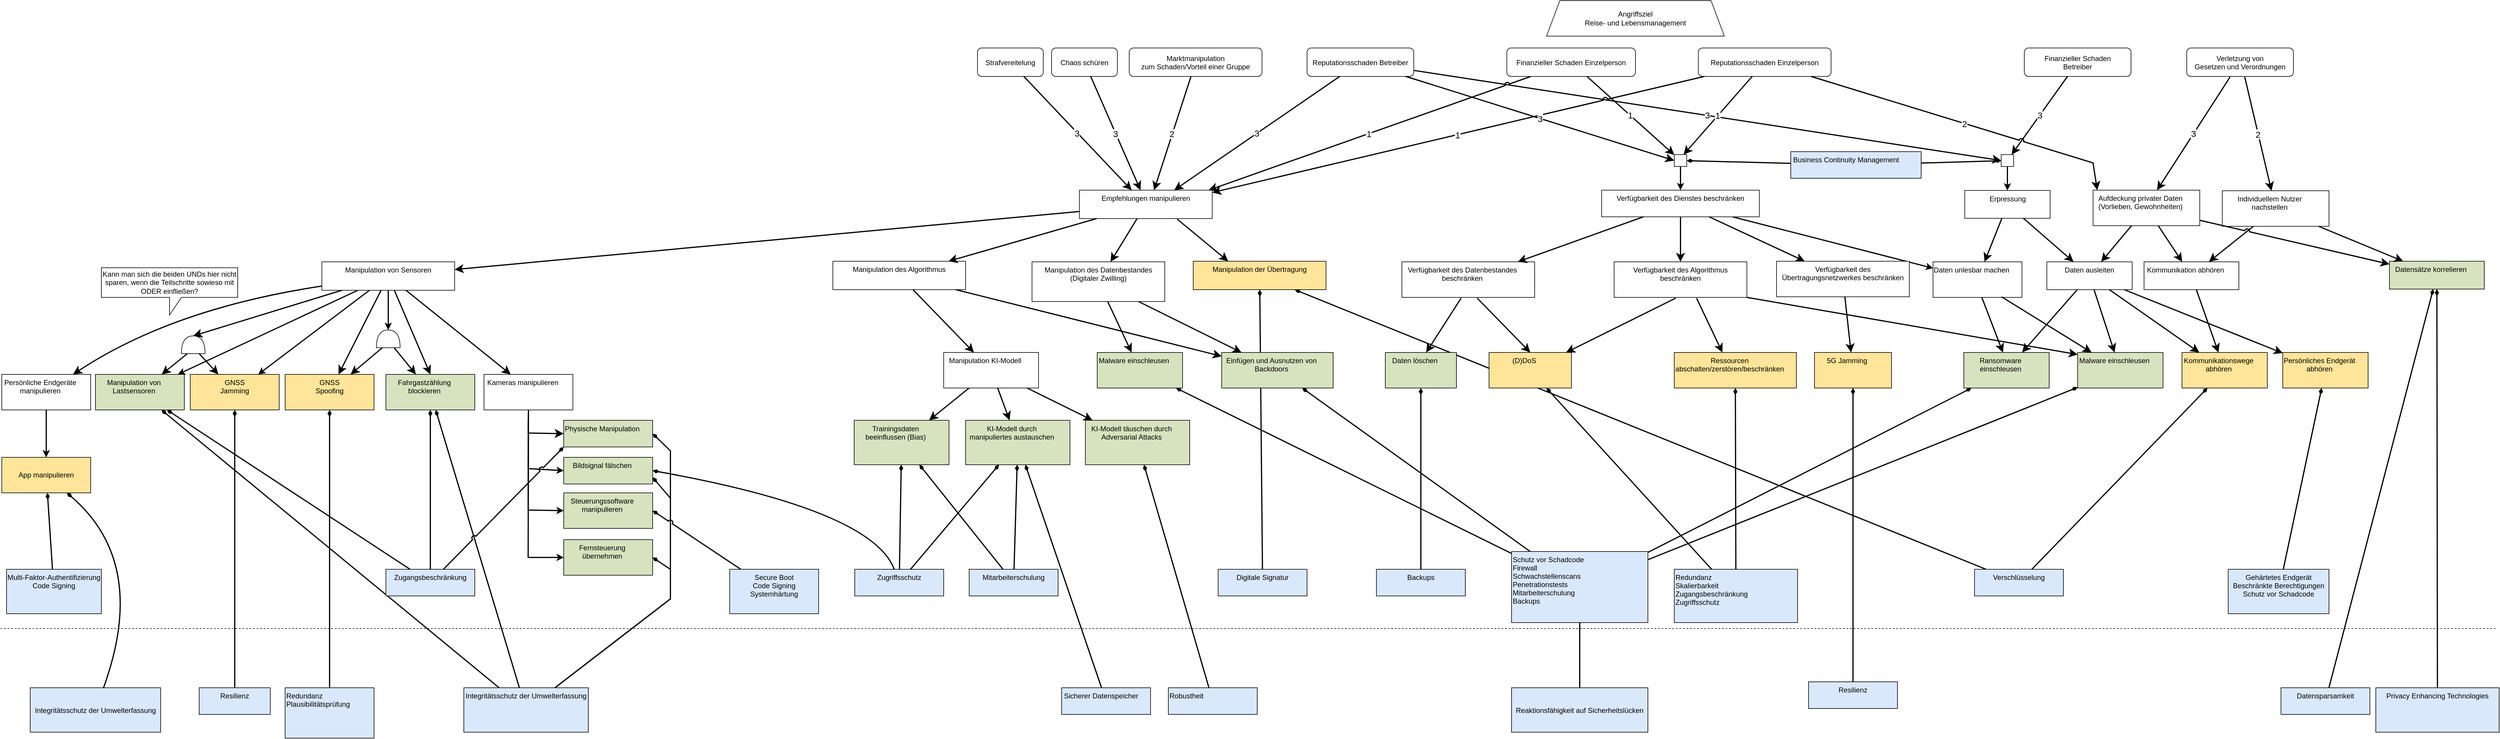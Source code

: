 <mxfile compressed="false" version="19.0.2" type="device">
  <diagram name="Zeichenblatt-1" id="Zeichenblatt-1">
    <mxGraphModel dx="1422" dy="977" grid="1" gridSize="10" guides="1" tooltips="1" connect="1" arrows="1" fold="1" page="1" pageScale="1" pageWidth="850" pageHeight="1100" math="0" shadow="0">
      <root>
        <object tooltip="" id="0">
          <ag_global_attributes>
            <ag_global_attribute name="Resources" value="" iconName="hammer" min="0" max="5" />
            <ag_global_attribute name="Knowledge" value="" iconName="lightbulb" min="0" max="5" />
            <ag_global_attribute name="Location" value="" iconName="map_pin_ellipse" min="0" max="1" />
            <ag_global_attribute name="Impact" value="" iconName="flame" min="0" max="5" />
          </ag_global_attributes>
          <ag_attributes />
          <ag_computed_attributes />
          <ag_aggregation_functions>
            <ag_aggregation_function name="default" id="6b1d22791hih8" default="activity_w;link" fn="function (collection) { &#xa;    var result = null; &#xa;    if (collection.childAttributes.length == 1) { &#xa;        result = collection.childAttributes[0].attributes;&#xa;        result._marking = collection.childAttributes[0].id;&#xa;    } else { &#xa;        var candidates = []; &#xa;        var worstValue = 0; &#xa;        collection.childAttributes.forEach(function(child) { &#xa;            var value = parseInt(child.computedAttribute); &#xa;            if (value &gt; worstValue) { &#xa;                worstValue = value; &#xa;                candidates = []; &#xa;                candidates.push(child); &#xa;            } else if (value == worstValue) { &#xa;                candidates.push(child); &#xa;            } &#xa;        }); &#xa;        var tiebreaker = function(candidates, name, max) { &#xa;            var min_value = max; &#xa;            candidates.forEach(function(node) { &#xa;                min_value = Math.min(min_value, node.attributes[name]); &#xa;            }); &#xa;            result = []; &#xa;            candidates.forEach(function(node) { &#xa;                if (node.attributes[name] == min_value) { &#xa;                    result.push(node); &#xa;                } &#xa;            }); &#xa;            return result; &#xa;        }; &#xa;        if (candidates.length &gt; 1) { &#xa;            candidates = tiebreaker(candidates, &quot;Resources&quot;, collection.globalAttributes[&quot;Resources&quot;].max); &#xa;            if (candidates.length &gt; 1) { &#xa;                candidates = tiebreaker(candidates, &quot;Knowledge&quot;, collection.globalAttributes[&quot;Knowledge&quot;].max); &#xa;            } &#xa;        } &#xa;        result = candidates[0].attributes;&#xa;        result._marking = candidates[0].id;&#xa;    } &#xa;    return result; &#xa;}" />
            <ag_aggregation_function name="AND" id="gf0d4f199018" default="and" fn="function (collection) { &#xa;    var result = {}; &#xa;    var ids = [];&#xa;    collection.childAttributes.forEach(function(child) { &#xa;    for (var attribute in child.attributes) { &#xa;            if (attribute in result) { &#xa;                result[attribute] += parseInt(child.attributes[attribute]); &#xa;            } else { &#xa;                result[attribute] = parseInt(child.attributes[attribute]); &#xa;            } &#xa;        }&#xa;        ids.push(child.id);&#xa;    }); &#xa;    for (var attribute in result) { &#xa;        if (attribute in collection.globalAttributes) { &#xa;            result[attribute] = Math.min(collection.globalAttributes[attribute].max, result[attribute]); &#xa;        } &#xa;    }&#xa;    result._marking = ids.join(&quot;;&quot;);&#xa;    return result; &#xa;}" />
            <ag_aggregation_function name="Security Control" id="73f575i0ghij5" default="activity_g;activity_y" fn="function (collection) { &#xa;    var result = {}; &#xa;    for (var attribute in collection.localAttributes) { &#xa;        result[attribute] = parseInt(collection.localAttributes[attribute]); &#xa;    } &#xa;    collection.childAttributes.forEach(function(child) { &#xa;        for (var attribute in child.attributes) { &#xa;            if (attribute in collection.globalAttributes) { &#xa;                if (attribute in result) { &#xa;                    result[attribute] += parseInt(child.attributes[attribute]); &#xa;                } &#xa;            } &#xa;        } &#xa;    }); &#xa;    for (var attribute in result) { &#xa;        if (attribute in collection.globalAttributes) { &#xa;            result[attribute] = Math.min(collection.globalAttributes[attribute].max, result[attribute]); &#xa;        } &#xa;    } &#xa;    return result; &#xa;}" />
            <ag_aggregation_function name="Risk" id="egf49jfgj408" default="consequence" fn="function (collection) {  &#xa;    var maxRisk = &quot;L&quot;; &#xa;    var matrix = [ &#xa;        [&quot;L&quot;, &quot;L&quot;, &quot;L&quot;, &quot;L&quot;, &quot;L&quot;], &#xa;        [&quot;L&quot;, &quot;L&quot;, &quot;M&quot;, &quot;M&quot;, &quot;M&quot;], &#xa;        [&quot;L&quot;, &quot;M&quot;, &quot;M&quot;, &quot;S&quot;, &quot;S&quot;], &#xa;        [&quot;L&quot;, &quot;M&quot;, &quot;S&quot;, &quot;V&quot;, &quot;V&quot;], &#xa;        [&quot;L&quot;, &quot;M&quot;, &quot;S&quot;, &quot;V&quot;, &quot;V&quot;], &#xa;    ];&#xa;    var updatedImpacts = [];&#xa;    var ids = [];&#xa; &#xa;    var compareRisk = function(risk1, risk2) { &#xa;        /*&#xa;        * Returns:&#xa;        *  - Null: if one of the parameters is not a character representing a risk&#xa;        *  - Negativ integer: if risk1 &lt; risk2&#xa;        *  - Zero: if risks are equal&#xa;        *  - Positive integer: if risk1 &gt; risk2&#xa;        */&#xa;        var values = [&quot;L&quot;, &quot;M&quot;, &quot;S&quot;, &quot;V&quot;]; &#xa;        var index_risk1 = values.indexOf(risk1); &#xa;        var index_risk2 = values.indexOf(risk2); &#xa; &#xa;        if (index_risk1 == -1 || index_risk2 == -1) { &#xa;            return null; &#xa;        } &#xa;        return index_risk1 - index_risk2; &#xa; &#xa;    } &#xa;     &#xa;    collection.childAttributes.forEach(function(child) {  &#xa;        var impact = 1;  &#xa;        if (child.edgeWeight !== null) {  &#xa;            impact = parseInt(child.edgeWeight);  &#xa;        }&#xa;        var _impact = parseInt(child.attributes._impact) || 0;&#xa;        impact = Math.max(impact - _impact, 1);&#xa;        updatedImpacts.push(child.id + &#39;:&#39; + impact);&#xa;        var af = parseInt(child.computedAttribute) || parseInt(child.attributes._af);&#xa;        risk = matrix[af - 1][impact - 1];&#xa;        result = compareRisk(risk, maxRisk);&#xa;        if (result &gt; 0) { &#xa;            maxRisk = risk;&#xa;            ids = [child.id];&#xa;        } else if (result == 0){&#xa;            ids.push(child.id);&#xa;        }&#xa;    });  &#xa;  &#xa;    var result = {&#39;_risk&#39;: maxRisk, &quot;_marking&quot;: ids.join(&quot;;&quot;)};&#xa;    if (updatedImpacts.length &gt; 0) {&#xa;        result._weight = updatedImpacts.join(&#39;;&#39;);&#xa;    }&#xa;    return result;&#xa;}" />
            <ag_aggregation_function name="Impact" id="397423adceb0f" default="" fn="function(collection) {&#xa;    var impact = 0;&#xa;    var result = {}&#xa;    &#xa;    collection.childAttributes.forEach(function(child) {&#xa;        if (&quot;Impact&quot; in child.attributes) {&#xa;            impact += parseInt(child.attributes[&quot;Impact&quot;]);&#xa;        } else if (&quot;Resources&quot; in child.attributes &amp;&amp; &quot;Knowledge&quot; in child.attributes &amp;&amp; &quot;Location&quot; in child.attributes) {&#xa;            result._af = child.computedAttribute&#xa;            result._marking = child.id;&#xa;        }&#xa;    });&#xa;    result._impact = Math.min(impact, collection.globalAttributes[&quot;Impact&quot;].max);&#xa;    &#xa;    return result;&#xa;}" />
          </ag_aggregation_functions>
          <ag_computed_attributes_functions>
            <ag_computed_attributes_function name="default" id="dbg60ff69g9a" default="activity_w;activity_g;activity_y" fn="function (collection) { &#xa;    var colorMatrix = {&#xa;        5: {&quot;fillColor&quot;: &quot;#cc0000&quot;, &quot;fontColor&quot;: &quot;#ffffff&quot;},&#xa;        4: {&quot;fillColor&quot;: &quot;#ff4000&quot;, &quot;fontColor&quot;: &quot;#ffffff&quot;},&#xa;        3: {&quot;fillColor&quot;: &quot;#ffdd00&quot;, &quot;fontColor&quot;: &quot;#000000&quot;},&#xa;        2: {&quot;fillColor&quot;: &quot;#d4ff00&quot;, &quot;fontColor&quot;: &quot;#000000&quot;},&#xa;        1: {&quot;fillColor&quot;: &quot;#40ff00&quot;, &quot;fontColor&quot;: &quot;#000000&quot;}&#xa;    }&#xa;    var matrix = [ &#xa;        [5, 5, 4, 3, 2], &#xa;        [5, 4, 4, 3, 2], &#xa;        [5, 4, 4, 3, 2], &#xa;        [4, 3, 3, 2, 1], &#xa;        [3, 2, 2, 1, 1], &#xa;    ];&#xa;    var result = {};&#xa;    &#xa;    if (&quot;Knowledge&quot; in collection.cellAttributes &amp;&amp; &quot;Resources&quot; in collection.cellAttributes) {&#xa;        var knowledgeIndex = parseInt(collection.cellAttributes[&quot;Knowledge&quot;]) - 1; &#xa;        var resourcesIndex = parseInt(collection.cellAttributes[&quot;Resources&quot;]) - 1;&#xa;        &#xa;        var value = Math.min(5, &#xa;            Math.max(collection.globalAttributes[&quot;Location&quot;].max, &#xa;                Math.max( matrix[knowledgeIndex][resourcesIndex] - parseInt(collection.cellAttributes[&quot;Location&quot;])) &#xa;            ));&#xa;        result = colorMatrix[value] || result;&#xa;        result[&quot;value&quot;] = value;&#xa;    }&#xa;    &#xa;    return result;&#xa;}" />
            <ag_computed_attributes_function name="Risk" id="6c831697g9i0a" default="" fn="function(collection){&#xa;    var riskMatrix = {&#xa;        &quot;V&quot;: {&quot;fillColor&quot;: &quot;#cc0000&quot;, &quot;fontColor&quot;: &quot;#ffffff&quot;},&#xa;        &quot;S&quot;: {&quot;fillColor&quot;: &quot;#ff4000&quot;, &quot;fontColor&quot;: &quot;#ffffff&quot;},&#xa;        &quot;M&quot;: {&quot;fillColor&quot;: &quot;#ffdd00&quot;, &quot;fontColor&quot;: &quot;#000000&quot;},&#xa;        &quot;L&quot;: {&quot;fillColor&quot;: &quot;#40ff00&quot;, &quot;fontColor&quot;: &quot;#000000&quot;},&#xa;    };&#xa;    var result = {};&#xa;    &#xa;    if (&quot;_risk&quot; in collection.cellAttributes) {&#xa;        var risk = collection.cellAttributes[&quot;_risk&quot;];&#xa;        result = riskMatrix[risk] || result;&#xa;        result[&quot;value&quot;] = risk;&#xa;    }&#xa;    &#xa;    return result; &#xa;}" />
          </ag_computed_attributes_functions>
          <mxCell />
        </object>
        <object id="1">
          <ag_attributes />
          <ag_computed_attributes />
          <mxCell parent="0" />
        </object>
        <object label="Empfehlungen manipulieren" Resources="" Knowledge="" Location="" id="4">
          <ag_attributes label="NaN" Resources="4" Knowledge="4" Location="1" _marking="8" />
          <ag_computed_attributes fillColor="#40ff00" fontColor="#000000" value="1" />
          <ag_aggregation_function_reference ag_aggregation_function_reference="6b1d22791hih8" />
          <ag_computed_attributes_function_reference ag_computed_attributes_function_reference="dbg60ff69g9a" />
          <mxCell style="verticalAlign=top;align=center;fillColor=#FFFFFF;gradientColor=none;labelBackgroundColor=none;rounded=0;whiteSpace=wrap;shape=attackgraphs.node;" parent="1" vertex="1">
            <mxGeometry x="1830" y="360" width="224" height="48" as="geometry" />
          </mxCell>
        </object>
        <object label="Aufdeckung privater Daten&#xa;(Vorlieben, Gewohnheiten)" Resources="" Knowledge="" Location="" id="5">
          <ag_attributes label="NaN" Resources="4" Knowledge="4" Location="1" _marking="43" />
          <ag_computed_attributes fillColor="#40ff00" fontColor="#000000" value="1" />
          <ag_aggregation_function_reference ag_aggregation_function_reference="6b1d22791hih8" />
          <ag_computed_attributes_function_reference ag_computed_attributes_function_reference="dbg60ff69g9a" />
          <mxCell style="verticalAlign=top;align=center;fillColor=#FFFFFF;gradientColor=none;labelBackgroundColor=none;rounded=0;whiteSpace=wrap;shape=attackgraphs.node;spacingRight=20;" parent="1" vertex="1">
            <mxGeometry x="3540" y="360" width="180" height="60" as="geometry" />
          </mxCell>
        </object>
        <object label="Reputationsschaden Einzelperson" id="7">
          <ag_attributes _risk="L" _marking="5;4;gX3LE2zartJ2DNbec-Po-174" _weight="5:2;4:1;gX3LE2zartJ2DNbec-Po-174:1" />
          <ag_computed_attributes fillColor="#40ff00" fontColor="#000000" value="L" />
          <ag_aggregation_function_reference ag_aggregation_function_reference="egf49jfgj408" />
          <ag_computed_attributes_function_reference ag_computed_attributes_function_reference="6c831697g9i0a" />
          <mxCell style="shape=attackgraphs.node;rounded=1" parent="1" vertex="1">
            <mxGeometry x="2874" y="120" width="224" height="48" as="geometry" />
          </mxCell>
        </object>
        <object label="" id="qvmEMtH3Tldis6OgkI8p-155">
          <ag_attributes />
          <ag_computed_attributes />
          <mxCell style="edgeStyle=none;rounded=0;orthogonalLoop=1;jettySize=auto;strokeWidth=2;strokeColor=#000000;" parent="1" source="8" target="12" edge="1">
            <mxGeometry relative="1" as="geometry" />
          </mxCell>
        </object>
        <object label="" id="qvmEMtH3Tldis6OgkI8p-156">
          <ag_attributes />
          <ag_computed_attributes />
          <mxCell style="edgeStyle=none;rounded=0;orthogonalLoop=1;jettySize=auto;strokeWidth=2;strokeColor=#000000;" parent="1" source="8" target="11" edge="1">
            <mxGeometry relative="1" as="geometry" />
          </mxCell>
        </object>
        <object id="qvmEMtH3Tldis6OgkI8p-158">
          <ag_attributes />
          <ag_computed_attributes />
          <mxCell style="edgeStyle=none;rounded=0;orthogonalLoop=1;jettySize=auto;strokeWidth=2;strokeColor=#000000;" parent="1" source="8" target="H8-0O90GaupJun0dLJcG-154" edge="1">
            <mxGeometry relative="1" as="geometry" />
          </mxCell>
        </object>
        <object label="Manipulation von Sensoren" Resources="" Knowledge="" Location="" id="8">
          <ag_attributes label="NaN" Resources="4" Knowledge="4" Location="1" _marking="9" />
          <ag_computed_attributes fillColor="#40ff00" fontColor="#000000" value="1" />
          <ag_aggregation_function_reference ag_aggregation_function_reference="6b1d22791hih8" />
          <ag_computed_attributes_function_reference ag_computed_attributes_function_reference="dbg60ff69g9a" />
          <mxCell style="verticalAlign=top;align=center;fillColor=#FFFFFF;gradientColor=none;labelBackgroundColor=none;rounded=0;whiteSpace=wrap;shape=attackgraphs.node;" parent="1" vertex="1">
            <mxGeometry x="552" y="481" width="224" height="48" as="geometry" />
          </mxCell>
        </object>
        <object label="Kameras manipulieren" Resources="" Knowledge="" Location="" id="9">
          <ag_attributes label="NaN" Resources="4" Knowledge="4" Location="1" _marking="30" />
          <ag_computed_attributes fillColor="#40ff00" fontColor="#000000" value="1" />
          <ag_aggregation_function_reference ag_aggregation_function_reference="6b1d22791hih8" />
          <ag_computed_attributes_function_reference ag_computed_attributes_function_reference="dbg60ff69g9a" />
          <mxCell style="verticalAlign=top;align=center;fillColor=#FFFFFF;gradientColor=none;labelBackgroundColor=none;rounded=0;whiteSpace=wrap;shape=attackgraphs.node;spacingRight=20;" parent="1" vertex="1">
            <mxGeometry x="825.5" y="671" width="150" height="60" as="geometry" />
          </mxCell>
        </object>
        <object id="qvmEMtH3Tldis6OgkI8p-154">
          <ag_attributes />
          <ag_computed_attributes />
          <mxCell style="edgeStyle=none;rounded=0;orthogonalLoop=1;jettySize=auto;strokeWidth=2;strokeColor=#000000;" parent="1" source="10" target="14" edge="1">
            <mxGeometry relative="1" as="geometry" />
          </mxCell>
        </object>
        <object label="Persönliche Endgeräte manipulieren" Resources="" Knowledge="" Location="" id="10">
          <ag_attributes label="NaN" Resources="4" Knowledge="5" Location="0" _marking="14" />
          <ag_computed_attributes fillColor="#40ff00" fontColor="#000000" value="1" />
          <ag_aggregation_function_reference ag_aggregation_function_reference="6b1d22791hih8" />
          <ag_computed_attributes_function_reference ag_computed_attributes_function_reference="dbg60ff69g9a" />
          <mxCell style="verticalAlign=top;align=center;fillColor=#FFFFFF;gradientColor=none;labelBackgroundColor=none;rounded=0;whiteSpace=wrap;shape=attackgraphs.node;spacingRight=20;" parent="1" vertex="1">
            <mxGeometry x="12" y="671" width="150" height="60" as="geometry" />
          </mxCell>
        </object>
        <object id="gX3LE2zartJ2DNbec-Po-155">
          <ag_attributes />
          <ag_computed_attributes />
          <mxCell style="edgeStyle=none;rounded=0;orthogonalLoop=1;jettySize=auto;html=1;strokeWidth=2;startArrow=diamondThin;startFill=1;endArrow=none;endFill=0;strokeColor=#000000;" parent="1" source="11" target="gX3LE2zartJ2DNbec-Po-153" edge="1">
            <mxGeometry relative="1" as="geometry" />
          </mxCell>
        </object>
        <object label="GNSS&#xa;Jamming" Resources="2" Knowledge="2" Location="1" id="11">
          <ag_attributes label="NaN" Resources="4" Knowledge="5" Location="1" />
          <ag_computed_attributes fillColor="#40ff00" fontColor="#000000" value="1" />
          <ag_computed_attributes_function_reference ag_computed_attributes_function_reference="dbg60ff69g9a" />
          <ag_aggregation_function_reference ag_aggregation_function_reference="73f575i0ghij5" />
          <mxCell style="verticalAlign=top;align=center;fillColor=#fee599;gradientColor=none;labelBackgroundColor=none;rounded=0;whiteSpace=wrap;shape=attackgraphs.node;" parent="1" vertex="1">
            <mxGeometry x="330" y="671" width="150" height="60" as="geometry" />
          </mxCell>
        </object>
        <object id="gX3LE2zartJ2DNbec-Po-158">
          <ag_attributes />
          <ag_computed_attributes />
          <mxCell style="edgeStyle=none;rounded=0;orthogonalLoop=1;jettySize=auto;html=1;strokeWidth=2;startArrow=diamondThin;startFill=1;endArrow=none;endFill=0;strokeColor=#000000;" parent="1" source="12" target="Nkw-83D25Ah4-VtpksPn-157" edge="1">
            <mxGeometry relative="1" as="geometry" />
          </mxCell>
        </object>
        <object id="gX3LE2zartJ2DNbec-Po-161">
          <ag_attributes />
          <ag_computed_attributes />
          <mxCell style="edgeStyle=none;rounded=0;orthogonalLoop=1;jettySize=auto;html=1;strokeWidth=2;startArrow=diamondThin;startFill=1;endArrow=none;endFill=0;strokeColor=#000000;" parent="1" source="12" target="A0BHLIg7a4nKn3OKpdOo-154" edge="1">
            <mxGeometry relative="1" as="geometry" />
          </mxCell>
        </object>
        <object label="Manipulation von Lastsensoren" Resources="2" Knowledge="2" Location="1" id="12">
          <ag_attributes label="NaN" Resources="5" Knowledge="5" Location="1" />
          <ag_computed_attributes fillColor="#40ff00" fontColor="#000000" value="1" />
          <ag_computed_attributes_function_reference ag_computed_attributes_function_reference="dbg60ff69g9a" />
          <ag_aggregation_function_reference ag_aggregation_function_reference="73f575i0ghij5" />
          <mxCell style="verticalAlign=top;align=center;fillColor=#d7e3bf;gradientColor=none;labelBackgroundColor=none;rounded=0;whiteSpace=wrap;shape=attackgraphs.node;spacingRight=20;" parent="1" vertex="1">
            <mxGeometry x="170" y="671" width="150" height="60" as="geometry" />
          </mxCell>
        </object>
        <object id="gX3LE2zartJ2DNbec-Po-157">
          <ag_attributes />
          <ag_computed_attributes />
          <mxCell style="edgeStyle=none;rounded=0;orthogonalLoop=1;jettySize=auto;html=1;strokeWidth=2;startArrow=diamondThin;startFill=1;endArrow=none;endFill=0;strokeColor=#000000;" parent="1" source="13" target="Nkw-83D25Ah4-VtpksPn-157" edge="1">
            <mxGeometry relative="1" as="geometry" />
          </mxCell>
        </object>
        <object id="gX3LE2zartJ2DNbec-Po-159">
          <ag_attributes />
          <ag_computed_attributes />
          <mxCell style="edgeStyle=none;rounded=0;orthogonalLoop=1;jettySize=auto;html=1;strokeWidth=2;startArrow=diamondThin;startFill=1;endArrow=none;endFill=0;strokeColor=#000000;" parent="1" source="13" target="A0BHLIg7a4nKn3OKpdOo-154" edge="1">
            <mxGeometry relative="1" as="geometry" />
          </mxCell>
        </object>
        <object label="Fahrgastzählung blockieren" Resources="2" Knowledge="2" Location="1" id="13">
          <ag_attributes label="NaN" Resources="5" Knowledge="5" Location="1" />
          <ag_computed_attributes fillColor="#40ff00" fontColor="#000000" value="1" />
          <ag_computed_attributes_function_reference ag_computed_attributes_function_reference="dbg60ff69g9a" />
          <ag_aggregation_function_reference ag_aggregation_function_reference="73f575i0ghij5" />
          <mxCell style="verticalAlign=top;align=center;fillColor=#d7e3bf;gradientColor=none;labelBackgroundColor=none;rounded=0;whiteSpace=wrap;shape=attackgraphs.node;spacingRight=20;" parent="1" vertex="1">
            <mxGeometry x="660" y="671" width="150" height="60" as="geometry" />
          </mxCell>
        </object>
        <object id="8JTDnxqXrUcjIwR7DWEQ-165">
          <ag_attributes />
          <ag_computed_attributes />
          <mxCell style="edgeStyle=none;rounded=0;orthogonalLoop=1;jettySize=auto;html=1;strokeWidth=2;startArrow=diamondThin;startFill=1;endArrow=none;endFill=0;strokeColor=#000000;" parent="1" source="14" target="8JTDnxqXrUcjIwR7DWEQ-164" edge="1">
            <mxGeometry relative="1" as="geometry" />
          </mxCell>
        </object>
        <object id="8JTDnxqXrUcjIwR7DWEQ-167">
          <ag_attributes />
          <ag_computed_attributes />
          <mxCell style="edgeStyle=none;orthogonalLoop=1;jettySize=auto;html=1;strokeWidth=2;startArrow=diamondThin;startFill=1;endArrow=none;endFill=0;curved=1;strokeColor=#000000;" parent="1" source="14" target="8JTDnxqXrUcjIwR7DWEQ-166" edge="1">
            <mxGeometry relative="1" as="geometry">
              <Array as="points">
                <mxPoint x="260" y="990" />
              </Array>
            </mxGeometry>
          </mxCell>
        </object>
        <object label="App manipulieren" Resources="2" Knowledge="2" Location="0" id="14">
          <ag_attributes label="NaN" Resources="4" Knowledge="5" Location="0" />
          <ag_computed_attributes fillColor="#40ff00" fontColor="#000000" value="1" />
          <ag_computed_attributes_function_reference ag_computed_attributes_function_reference="dbg60ff69g9a" />
          <ag_aggregation_function_reference ag_aggregation_function_reference="73f575i0ghij5" />
          <mxCell style="verticalAlign=middle;align=center;fillColor=#fee599;gradientColor=none;labelBackgroundColor=none;rounded=0;whiteSpace=wrap;shape=attackgraphs.node;" parent="1" vertex="1">
            <mxGeometry x="12" y="811" width="150" height="60" as="geometry" />
          </mxCell>
        </object>
        <object label="Manipulation des Datenbestandes&#xa;(Digitaler Zwilling)" Resources="" Knowledge="" Location="" id="15">
          <ag_attributes label="NaN" Resources="4" Knowledge="5" Location="0" _marking="66" />
          <ag_computed_attributes fillColor="#40ff00" fontColor="#000000" value="1" />
          <ag_aggregation_function_reference ag_aggregation_function_reference="6b1d22791hih8" />
          <ag_computed_attributes_function_reference ag_computed_attributes_function_reference="dbg60ff69g9a" />
          <mxCell style="verticalAlign=top;align=center;fillColor=#FFFFFF;gradientColor=none;labelBackgroundColor=none;rounded=0;whiteSpace=wrap;shape=attackgraphs.node;" parent="1" vertex="1">
            <mxGeometry x="1750" y="481" width="224" height="67" as="geometry" />
          </mxCell>
        </object>
        <object label="Manipulation KI-Modell" Resources="" Knowledge="" Location="" id="16">
          <ag_attributes label="NaN" Resources="5" Knowledge="5" Location="1" _marking="78" />
          <ag_computed_attributes fillColor="#40ff00" fontColor="#000000" value="1" />
          <ag_aggregation_function_reference ag_aggregation_function_reference="6b1d22791hih8" />
          <ag_computed_attributes_function_reference ag_computed_attributes_function_reference="dbg60ff69g9a" />
          <mxCell style="verticalAlign=top;align=center;fillColor=#FFFFFF;gradientColor=none;labelBackgroundColor=none;rounded=0;whiteSpace=wrap;shape=attackgraphs.node;spacingRight=20;" parent="1" vertex="1">
            <mxGeometry x="1601" y="634" width="160" height="60" as="geometry" />
          </mxCell>
        </object>
        <object id="8JTDnxqXrUcjIwR7DWEQ-160">
          <ag_attributes />
          <ag_computed_attributes />
          <mxCell style="edgeStyle=none;rounded=0;orthogonalLoop=1;jettySize=auto;html=1;strokeWidth=2;startArrow=diamondThin;startFill=1;endArrow=none;endFill=0;strokeColor=#000000;" parent="1" source="17" target="Nkw-83D25Ah4-VtpksPn-175" edge="1">
            <mxGeometry relative="1" as="geometry" />
          </mxCell>
        </object>
        <object id="gX3LE2zartJ2DNbec-Po-183">
          <ag_attributes />
          <ag_computed_attributes />
          <mxCell style="edgeStyle=none;rounded=0;orthogonalLoop=1;jettySize=auto;html=1;strokeWidth=2;startArrow=diamondThin;startFill=1;endArrow=none;endFill=0;strokeColor=#000000;" parent="1" source="17" target="gX3LE2zartJ2DNbec-Po-179" edge="1">
            <mxGeometry relative="1" as="geometry" />
          </mxCell>
        </object>
        <object label="Manipulation der Übertragung" Resources="2" Knowledge="3" Location="0" id="17">
          <ag_attributes label="NaN" Resources="5" Knowledge="5" Location="1" />
          <ag_computed_attributes fillColor="#40ff00" fontColor="#000000" value="1" />
          <ag_computed_attributes_function_reference ag_computed_attributes_function_reference="dbg60ff69g9a" />
          <ag_aggregation_function_reference ag_aggregation_function_reference="73f575i0ghij5" />
          <mxCell style="verticalAlign=top;align=center;fillColor=#fee599;gradientColor=none;labelBackgroundColor=none;rounded=0;whiteSpace=wrap;shape=attackgraphs.node;" parent="1" vertex="1">
            <mxGeometry x="2022" y="480" width="224" height="48" as="geometry" />
          </mxCell>
        </object>
        <object label="Manipulation des Algorithmus" Resources="" Knowledge="" Location="" id="18">
          <ag_attributes label="NaN" Resources="4" Knowledge="5" Location="0" _marking="66" />
          <ag_computed_attributes fillColor="#40ff00" fontColor="#000000" value="1" />
          <ag_aggregation_function_reference ag_aggregation_function_reference="6b1d22791hih8" />
          <ag_computed_attributes_function_reference ag_computed_attributes_function_reference="dbg60ff69g9a" />
          <mxCell style="verticalAlign=top;align=center;fillColor=#FFFFFF;gradientColor=none;labelBackgroundColor=none;rounded=0;whiteSpace=wrap;shape=attackgraphs.node;" parent="1" vertex="1">
            <mxGeometry x="1414" y="480" width="224" height="48" as="geometry" />
          </mxCell>
        </object>
        <object id="gX3LE2zartJ2DNbec-Po-154">
          <ag_attributes />
          <ag_computed_attributes />
          <mxCell style="rounded=0;orthogonalLoop=1;jettySize=auto;html=1;strokeWidth=2;startArrow=diamondThin;startFill=1;endArrow=none;endFill=0;strokeColor=#000000;" parent="1" source="19" target="gX3LE2zartJ2DNbec-Po-185" edge="1">
            <mxGeometry relative="1" as="geometry">
              <mxPoint x="1010" y="1141" as="targetPoint" />
            </mxGeometry>
          </mxCell>
        </object>
        <object label="GNSS&#xa;Spoofing" Resources="3" Knowledge="3" Location="1" id="19">
          <ag_attributes label="NaN" Resources="5" Knowledge="5" Location="1" />
          <ag_computed_attributes fillColor="#40ff00" fontColor="#000000" value="1" />
          <ag_computed_attributes_function_reference ag_computed_attributes_function_reference="dbg60ff69g9a" />
          <ag_aggregation_function_reference ag_aggregation_function_reference="73f575i0ghij5" />
          <mxCell style="verticalAlign=top;align=center;fillColor=#fee599;gradientColor=none;labelBackgroundColor=none;rounded=0;whiteSpace=wrap;shape=attackgraphs.node;" parent="1" vertex="1">
            <mxGeometry x="490" y="671" width="150" height="60" as="geometry" />
          </mxCell>
        </object>
        <object label="Kommunikation abhören" Resources="" Knowledge="" Location="" id="20">
          <ag_attributes label="NaN" Resources="5" Knowledge="5" Location="0" _marking="21" />
          <ag_computed_attributes fillColor="#40ff00" fontColor="#000000" value="1" />
          <ag_aggregation_function_reference ag_aggregation_function_reference="6b1d22791hih8" />
          <ag_computed_attributes_function_reference ag_computed_attributes_function_reference="dbg60ff69g9a" />
          <mxCell style="verticalAlign=top;align=center;fillColor=#FFFFFF;gradientColor=none;labelBackgroundColor=none;rounded=0;whiteSpace=wrap;shape=attackgraphs.node;spacingRight=20;" parent="1" vertex="1">
            <mxGeometry x="3626" y="481" width="160" height="47" as="geometry" />
          </mxCell>
        </object>
        <object id="Nkw-83D25Ah4-VtpksPn-176">
          <ag_attributes />
          <ag_computed_attributes />
          <mxCell style="edgeStyle=none;rounded=0;orthogonalLoop=1;jettySize=auto;html=1;strokeWidth=2;startArrow=diamondThin;startFill=1;endArrow=none;endFill=0;strokeColor=#000000;" parent="1" source="21" target="Nkw-83D25Ah4-VtpksPn-175" edge="1">
            <mxGeometry relative="1" as="geometry" />
          </mxCell>
        </object>
        <object label="Kommunikationswege abhören" Resources="2" Knowledge="2" Location="0" id="21">
          <ag_attributes label="NaN" Resources="5" Knowledge="5" Location="0" />
          <ag_computed_attributes fillColor="#40ff00" fontColor="#000000" value="1" />
          <ag_computed_attributes_function_reference ag_computed_attributes_function_reference="dbg60ff69g9a" />
          <ag_aggregation_function_reference ag_aggregation_function_reference="73f575i0ghij5" />
          <mxCell style="verticalAlign=top;align=center;fillColor=#fee599;gradientColor=none;labelBackgroundColor=none;rounded=0;whiteSpace=wrap;shape=attackgraphs.node;spacingRight=20;" parent="1" vertex="1">
            <mxGeometry x="3690" y="634" width="144" height="60" as="geometry" />
          </mxCell>
        </object>
        <object id="qvmEMtH3Tldis6OgkI8p-153">
          <ag_attributes />
          <ag_computed_attributes />
          <mxCell style="edgeStyle=none;rounded=0;orthogonalLoop=1;jettySize=auto;strokeWidth=2;strokeColor=#000000;" parent="1" source="23" target="42" edge="1">
            <mxGeometry relative="1" as="geometry" />
          </mxCell>
        </object>
        <object label="Verfügbarkeit des Dienstes beschränken" Resources="" Knowledge="" Location="" id="23">
          <ag_attributes label="NaN" Resources="5" Knowledge="3" Location="0" _marking="25" />
          <ag_computed_attributes fillColor="#d4ff00" fontColor="#000000" value="2" />
          <ag_aggregation_function_reference ag_aggregation_function_reference="6b1d22791hih8" />
          <ag_computed_attributes_function_reference ag_computed_attributes_function_reference="dbg60ff69g9a" />
          <mxCell style="verticalAlign=top;align=center;fillColor=#FFFFFF;gradientColor=none;labelBackgroundColor=none;rounded=0;whiteSpace=wrap;shape=attackgraphs.node;" parent="1" vertex="1">
            <mxGeometry x="2711" y="360" width="266" height="45" as="geometry" />
          </mxCell>
        </object>
        <object label="Verfügbarkeit des Datenbestandes beschränken" Resources="" Knowledge="" Location="" id="24">
          <ag_attributes label="NaN" Resources="5" Knowledge="3" Location="0" _marking="27" />
          <ag_computed_attributes fillColor="#d4ff00" fontColor="#000000" value="2" />
          <ag_aggregation_function_reference ag_aggregation_function_reference="6b1d22791hih8" />
          <ag_computed_attributes_function_reference ag_computed_attributes_function_reference="dbg60ff69g9a" />
          <mxCell style="verticalAlign=top;align=center;fillColor=#FFFFFF;gradientColor=none;labelBackgroundColor=none;rounded=0;whiteSpace=wrap;shape=attackgraphs.node;spacingRight=20;" parent="1" vertex="1">
            <mxGeometry x="2374" y="481" width="224" height="60" as="geometry" />
          </mxCell>
        </object>
        <object label="Verfügbarkeit des Algorithmus beschränken" Resources="" Knowledge="" Location="" id="25">
          <ag_attributes label="NaN" Resources="5" Knowledge="3" Location="0" _marking="67" />
          <ag_computed_attributes fillColor="#d4ff00" fontColor="#000000" value="2" />
          <ag_aggregation_function_reference ag_aggregation_function_reference="6b1d22791hih8" />
          <ag_computed_attributes_function_reference ag_computed_attributes_function_reference="dbg60ff69g9a" />
          <mxCell style="verticalAlign=top;align=center;fillColor=#FFFFFF;gradientColor=none;labelBackgroundColor=none;rounded=0;whiteSpace=wrap;shape=attackgraphs.node;" parent="1" vertex="1">
            <mxGeometry x="2732" y="481" width="224" height="60" as="geometry" />
          </mxCell>
        </object>
        <object label="Verfügbarkeit des Übertragungsnetzwerkes beschränken" Resources="" Knowledge="" Location="" id="26">
          <ag_attributes label="5" Resources="4" Knowledge="5" Location="1" _marking="34" />
          <ag_computed_attributes fillColor="#40ff00" fontColor="#000000" value="1" />
          <ag_aggregation_function_reference ag_aggregation_function_reference="6b1d22791hih8" />
          <ag_computed_attributes_function_reference ag_computed_attributes_function_reference="dbg60ff69g9a" />
          <mxCell style="verticalAlign=top;align=center;fillColor=#FFFFFF;gradientColor=none;labelBackgroundColor=none;rounded=0;whiteSpace=wrap;shape=attackgraphs.node;" parent="1" vertex="1">
            <mxGeometry x="3006" y="480" width="224" height="60" as="geometry" />
          </mxCell>
        </object>
        <object id="Nkw-83D25Ah4-VtpksPn-170">
          <ag_attributes />
          <ag_computed_attributes />
          <mxCell style="edgeStyle=none;rounded=0;orthogonalLoop=1;jettySize=auto;html=1;strokeWidth=2;startArrow=diamondThin;startFill=1;endArrow=none;endFill=0;strokeColor=#000000;" parent="1" source="27" target="Nkw-83D25Ah4-VtpksPn-169" edge="1">
            <mxGeometry relative="1" as="geometry" />
          </mxCell>
        </object>
        <object label="Daten löschen" Resources="3" Knowledge="3" Location="0" id="27">
          <ag_attributes label="NaN" Resources="5" Knowledge="3" Location="0" />
          <ag_computed_attributes fillColor="#d4ff00" fontColor="#000000" value="2" />
          <ag_computed_attributes_function_reference ag_computed_attributes_function_reference="dbg60ff69g9a" />
          <ag_aggregation_function_reference ag_aggregation_function_reference="73f575i0ghij5" />
          <mxCell style="verticalAlign=top;align=center;fillColor=#d7e3bf;gradientColor=none;labelBackgroundColor=none;rounded=0;whiteSpace=wrap;shape=attackgraphs.node;spacingRight=20;" parent="1" vertex="1">
            <mxGeometry x="2346" y="634" width="120" height="60" as="geometry" />
          </mxCell>
        </object>
        <object id="Nkw-83D25Ah4-VtpksPn-172">
          <ag_attributes />
          <ag_computed_attributes />
          <mxCell style="edgeStyle=none;rounded=0;orthogonalLoop=1;jettySize=auto;html=1;strokeWidth=2;startArrow=diamondThin;startFill=1;endArrow=none;endFill=0;strokeColor=#000000;" parent="1" source="29" target="Nkw-83D25Ah4-VtpksPn-171" edge="1">
            <mxGeometry relative="1" as="geometry" />
          </mxCell>
        </object>
        <object id="gX3LE2zartJ2DNbec-Po-189">
          <ag_attributes />
          <ag_computed_attributes />
          <mxCell style="edgeStyle=none;orthogonalLoop=1;jettySize=auto;html=1;strokeWidth=2;startArrow=diamondThin;startFill=1;endArrow=none;endFill=0;curved=1;strokeColor=#000000;" parent="1" source="29" target="gX3LE2zartJ2DNbec-Po-188" edge="1">
            <mxGeometry relative="1" as="geometry">
              <Array as="points" />
            </mxGeometry>
          </mxCell>
        </object>
        <object label="Datensätze korrelieren" Resources="1" Knowledge="2" Location="0" id="29">
          <ag_attributes label="NaN" Resources="4" Knowledge="5" Location="0" />
          <ag_computed_attributes fillColor="#40ff00" fontColor="#000000" value="1" />
          <ag_computed_attributes_function_reference ag_computed_attributes_function_reference="dbg60ff69g9a" />
          <ag_aggregation_function_reference ag_aggregation_function_reference="73f575i0ghij5" />
          <mxCell style="verticalAlign=top;align=center;fillColor=#d7e3bf;gradientColor=none;labelBackgroundColor=none;rounded=0;whiteSpace=wrap;shape=attackgraphs.node;spacingRight=20;" parent="1" vertex="1">
            <mxGeometry x="4040" y="480" width="160" height="47" as="geometry" />
          </mxCell>
        </object>
        <object id="A0BHLIg7a4nKn3OKpdOo-156">
          <ag_attributes />
          <ag_computed_attributes />
          <mxCell style="edgeStyle=none;rounded=0;orthogonalLoop=1;jettySize=auto;html=1;strokeWidth=2;endArrow=none;startArrow=diamondThin;startFill=1;endFill=0;exitX=1;exitY=0.5;exitDx=0;exitDy=0;strokeColor=#000000;" parent="1" source="30" target="A0BHLIg7a4nKn3OKpdOo-154" edge="1">
            <mxGeometry relative="1" as="geometry">
              <Array as="points">
                <mxPoint x="1140" y="800" />
                <mxPoint x="1140" y="1050" />
              </Array>
            </mxGeometry>
          </mxCell>
        </object>
        <object label="Physische Manipulation" Resources="1" Knowledge="1" Location="1" id="30">
          <ag_attributes label="NaN" Resources="4" Knowledge="4" Location="1" />
          <ag_computed_attributes fillColor="#40ff00" fontColor="#000000" value="1" />
          <ag_computed_attributes_function_reference ag_computed_attributes_function_reference="dbg60ff69g9a" />
          <ag_aggregation_function_reference ag_aggregation_function_reference="73f575i0ghij5" />
          <mxCell style="verticalAlign=top;align=center;fillColor=#d7e3bf;gradientColor=none;labelBackgroundColor=none;rounded=0;whiteSpace=wrap;shape=attackgraphs.node;strokeColor=#000000;spacingRight=20;" parent="1" vertex="1">
            <mxGeometry x="960" y="748.5" width="150" height="45" as="geometry" />
          </mxCell>
        </object>
        <object id="A0BHLIg7a4nKn3OKpdOo-157">
          <ag_attributes />
          <ag_computed_attributes />
          <mxCell style="edgeStyle=none;rounded=0;orthogonalLoop=1;jettySize=auto;html=1;strokeWidth=2;endArrow=none;startArrow=diamondThin;startFill=1;endFill=0;exitX=1;exitY=0.5;exitDx=0;exitDy=0;strokeColor=#000000;" parent="1" source="31" target="A0BHLIg7a4nKn3OKpdOo-154" edge="1">
            <mxGeometry relative="1" as="geometry">
              <Array as="points">
                <mxPoint x="1140" y="1000" />
                <mxPoint x="1140" y="1050" />
              </Array>
            </mxGeometry>
          </mxCell>
        </object>
        <object label="Fernsteuerung übernehmen" Resources="2" Knowledge="2" Location="1" id="31">
          <ag_attributes label="NaN" Resources="4" Knowledge="4" Location="1" />
          <ag_computed_attributes fillColor="#40ff00" fontColor="#000000" value="1" />
          <ag_computed_attributes_function_reference ag_computed_attributes_function_reference="dbg60ff69g9a" />
          <ag_aggregation_function_reference ag_aggregation_function_reference="73f575i0ghij5" />
          <mxCell style="verticalAlign=top;align=center;fillColor=#d7e3bf;gradientColor=none;labelBackgroundColor=none;rounded=0;whiteSpace=wrap;shape=attackgraphs.node;spacingRight=20;" parent="1" vertex="1">
            <mxGeometry x="960" y="950" width="150" height="60" as="geometry" />
          </mxCell>
        </object>
        <object id="Nkw-83D25Ah4-VtpksPn-155">
          <ag_attributes />
          <ag_computed_attributes />
          <mxCell style="edgeStyle=none;orthogonalLoop=1;jettySize=auto;html=1;strokeWidth=2;startArrow=diamondThin;startFill=1;endArrow=none;endFill=0;exitX=1;exitY=0.5;exitDx=0;exitDy=0;curved=1;strokeColor=#000000;" parent="1" source="32" target="gX3LE2zartJ2DNbec-Po-164" edge="1">
            <mxGeometry relative="1" as="geometry">
              <mxPoint x="1480" y="881" as="targetPoint" />
              <Array as="points">
                <mxPoint x="1480" y="900" />
              </Array>
            </mxGeometry>
          </mxCell>
        </object>
        <object id="A0BHLIg7a4nKn3OKpdOo-155">
          <ag_attributes />
          <ag_computed_attributes />
          <mxCell style="edgeStyle=none;rounded=0;orthogonalLoop=1;jettySize=auto;html=1;strokeWidth=2;endArrow=none;startArrow=diamondThin;startFill=1;endFill=0;exitX=1;exitY=0.75;exitDx=0;exitDy=0;strokeColor=#000000;" parent="1" source="32" target="A0BHLIg7a4nKn3OKpdOo-154" edge="1">
            <mxGeometry relative="1" as="geometry">
              <Array as="points">
                <mxPoint x="1140" y="880" />
                <mxPoint x="1140" y="1050" />
              </Array>
            </mxGeometry>
          </mxCell>
        </object>
        <object label="Bildsignal fälschen" Resources="2" Knowledge="2" Location="0" id="32">
          <ag_attributes label="NaN" Resources="5" Knowledge="5" Location="0" />
          <ag_computed_attributes fillColor="#40ff00" fontColor="#000000" value="1" />
          <ag_computed_attributes_function_reference ag_computed_attributes_function_reference="dbg60ff69g9a" />
          <ag_aggregation_function_reference ag_aggregation_function_reference="73f575i0ghij5" />
          <mxCell style="verticalAlign=top;align=center;fillColor=#d7e3bf;gradientColor=none;labelBackgroundColor=none;rounded=0;whiteSpace=wrap;shape=attackgraphs.node;spacingRight=20;" parent="1" vertex="1">
            <mxGeometry x="960" y="811" width="150" height="45" as="geometry" />
          </mxCell>
        </object>
        <object id="A0BHLIg7a4nKn3OKpdOo-161">
          <ag_attributes />
          <ag_computed_attributes />
          <mxCell style="edgeStyle=none;rounded=0;orthogonalLoop=1;jettySize=auto;html=1;strokeWidth=2;endArrow=none;startArrow=diamondThin;startFill=1;endFill=0;exitX=1;exitY=0.5;exitDx=0;exitDy=0;jumpStyle=arc;strokeColor=#000000;" parent="1" source="33" target="A0BHLIg7a4nKn3OKpdOo-160" edge="1">
            <mxGeometry relative="1" as="geometry" />
          </mxCell>
        </object>
        <object label="Steuerungssoftware manipulieren" Resources="3" Knowledge="3" Location="0" id="33">
          <ag_attributes label="NaN" Resources="5" Knowledge="5" Location="0" />
          <ag_computed_attributes fillColor="#40ff00" fontColor="#000000" value="1" />
          <ag_computed_attributes_function_reference ag_computed_attributes_function_reference="dbg60ff69g9a" />
          <ag_aggregation_function_reference ag_aggregation_function_reference="73f575i0ghij5" />
          <mxCell style="verticalAlign=top;align=center;fillColor=#d7e3bf;gradientColor=none;labelBackgroundColor=none;rounded=0;whiteSpace=wrap;shape=attackgraphs.node;spacingRight=20;" parent="1" vertex="1">
            <mxGeometry x="960" y="871" width="150" height="60" as="geometry" />
          </mxCell>
        </object>
        <object id="Nkw-83D25Ah4-VtpksPn-178">
          <ag_attributes />
          <ag_computed_attributes />
          <mxCell style="edgeStyle=none;rounded=0;orthogonalLoop=1;jettySize=auto;html=1;strokeWidth=2;startArrow=diamondThin;startFill=1;endArrow=none;endFill=0;strokeColor=#000000;" parent="1" source="34" target="Nkw-83D25Ah4-VtpksPn-177" edge="1">
            <mxGeometry relative="1" as="geometry" />
          </mxCell>
        </object>
        <object label="5G Jamming" Resources="2" Knowledge="2" Location="1" id="34">
          <ag_attributes label="5" Resources="4" Knowledge="5" Location="1" />
          <ag_computed_attributes fillColor="#40ff00" fontColor="#000000" value="1" />
          <ag_computed_attributes_function_reference ag_computed_attributes_function_reference="dbg60ff69g9a" />
          <ag_aggregation_function_reference ag_aggregation_function_reference="73f575i0ghij5" />
          <mxCell style="verticalAlign=top;align=center;fillColor=#fee599;gradientColor=none;labelBackgroundColor=none;rounded=0;whiteSpace=wrap;shape=attackgraphs.node;spacingRight=20;" parent="1" vertex="1">
            <mxGeometry x="3070" y="634" width="130" height="60" as="geometry" />
          </mxCell>
        </object>
        <object id="Nkw-83D25Ah4-VtpksPn-163">
          <ag_attributes />
          <ag_computed_attributes />
          <mxCell style="edgeStyle=none;rounded=0;orthogonalLoop=1;jettySize=auto;html=1;strokeWidth=2;startArrow=diamondThin;startFill=1;endArrow=none;endFill=0;strokeColor=#000000;" parent="1" source="41" target="Nkw-83D25Ah4-VtpksPn-160" edge="1">
            <mxGeometry relative="1" as="geometry" />
          </mxCell>
        </object>
        <object label="Ransomware einschleusen" Resources="2" Knowledge="3" Location="0" id="41">
          <ag_attributes label="NaN" Resources="4" Knowledge="5" Location="0" />
          <ag_computed_attributes fillColor="#40ff00" fontColor="#000000" value="1" />
          <ag_computed_attributes_function_reference ag_computed_attributes_function_reference="dbg60ff69g9a" />
          <ag_aggregation_function_reference ag_aggregation_function_reference="73f575i0ghij5" />
          <mxCell style="verticalAlign=top;align=center;fillColor=#d7e3bf;gradientColor=none;labelBackgroundColor=none;rounded=0;whiteSpace=wrap;shape=attackgraphs.node;spacingRight=20;" parent="1" vertex="1">
            <mxGeometry x="3322" y="634" width="144" height="60" as="geometry" />
          </mxCell>
        </object>
        <object label="Daten unlesbar machen" Resources="" Knowledge="" Location="" id="42">
          <ag_attributes label="NaN" Resources="4" Knowledge="5" Location="0" _marking="41" />
          <ag_computed_attributes fillColor="#40ff00" fontColor="#000000" value="1" />
          <ag_aggregation_function_reference ag_aggregation_function_reference="6b1d22791hih8" />
          <ag_computed_attributes_function_reference ag_computed_attributes_function_reference="dbg60ff69g9a" />
          <mxCell style="verticalAlign=top;align=center;fillColor=#FFFFFF;gradientColor=none;labelBackgroundColor=none;rounded=0;whiteSpace=wrap;shape=attackgraphs.node;spacingRight=20;" parent="1" vertex="1">
            <mxGeometry x="3270" y="481" width="150" height="60" as="geometry" />
          </mxCell>
        </object>
        <object label="Daten ausleiten" Resources="" Knowledge="" Location="" id="43">
          <ag_attributes label="NaN" Resources="4" Knowledge="4" Location="1" _marking="22" />
          <ag_computed_attributes fillColor="#40ff00" fontColor="#000000" value="1" />
          <ag_aggregation_function_reference ag_aggregation_function_reference="6b1d22791hih8" />
          <ag_computed_attributes_function_reference ag_computed_attributes_function_reference="dbg60ff69g9a" />
          <mxCell style="verticalAlign=top;align=center;fillColor=#FFFFFF;gradientColor=none;labelBackgroundColor=none;rounded=0;whiteSpace=wrap;shape=attackgraphs.node;" parent="1" vertex="1">
            <mxGeometry x="3462" y="481" width="144" height="47" as="geometry" />
          </mxCell>
        </object>
        <object label="Verletzung von&#xa;Gesetzen und Verordnungen" id="44">
          <ag_attributes _risk="L" _marking="45;5" _weight="45:2;5:3" />
          <ag_computed_attributes fillColor="#40ff00" fontColor="#000000" value="L" />
          <ag_aggregation_function_reference ag_aggregation_function_reference="egf49jfgj408" />
          <ag_computed_attributes_function_reference ag_computed_attributes_function_reference="6c831697g9i0a" />
          <mxCell style="shape=attackgraphs.node;rounded=1" parent="1" vertex="1">
            <mxGeometry x="3698" y="120" width="180" height="48" as="geometry" />
          </mxCell>
        </object>
        <object label="Individuellem Nutzer nachstellen" Resources="" Knowledge="" Location="" id="45">
          <ag_attributes label="NaN" Resources="4" Knowledge="5" Location="0" _marking="29" />
          <ag_computed_attributes fillColor="#40ff00" fontColor="#000000" value="1" />
          <ag_aggregation_function_reference ag_aggregation_function_reference="6b1d22791hih8" />
          <ag_computed_attributes_function_reference ag_computed_attributes_function_reference="dbg60ff69g9a" />
          <mxCell style="verticalAlign=top;align=center;fillColor=#FFFFFF;gradientColor=none;labelBackgroundColor=none;rounded=0;whiteSpace=wrap;shape=attackgraphs.node;spacingRight=20;" parent="1" vertex="1">
            <mxGeometry x="3758" y="361" width="180" height="60" as="geometry" />
          </mxCell>
        </object>
        <object label="Erpressung" Resources="" Knowledge="" Location="" id="46">
          <ag_attributes label="NaN" Resources="4" Knowledge="4" Location="1" _marking="43" />
          <ag_computed_attributes fillColor="#40ff00" fontColor="#000000" value="1" />
          <ag_aggregation_function_reference ag_aggregation_function_reference="6b1d22791hih8" />
          <ag_computed_attributes_function_reference ag_computed_attributes_function_reference="dbg60ff69g9a" />
          <mxCell style="verticalAlign=top;align=center;fillColor=#FFFFFF;gradientColor=none;labelBackgroundColor=none;rounded=0;whiteSpace=wrap;shape=attackgraphs.node;" parent="1" vertex="1">
            <mxGeometry x="3323.5" y="360.5" width="144" height="47" as="geometry" />
          </mxCell>
        </object>
        <object label="Finanzieller Schaden&#xa;Betreiber" id="47">
          <ag_attributes _risk="L" _marking="8JTDnxqXrUcjIwR7DWEQ-169" _weight="8JTDnxqXrUcjIwR7DWEQ-169:1" />
          <ag_computed_attributes fillColor="#40ff00" fontColor="#000000" value="L" />
          <ag_aggregation_function_reference ag_aggregation_function_reference="egf49jfgj408" />
          <ag_computed_attributes_function_reference ag_computed_attributes_function_reference="6c831697g9i0a" />
          <mxCell style="shape=attackgraphs.node;rounded=1" parent="1" vertex="1">
            <mxGeometry x="3424" y="120" width="180" height="48" as="geometry" />
          </mxCell>
        </object>
        <object label="Reputationsschaden Betreiber" id="53">
          <ag_attributes _risk="L" _marking="8JTDnxqXrUcjIwR7DWEQ-169;4;gX3LE2zartJ2DNbec-Po-174" _weight="8JTDnxqXrUcjIwR7DWEQ-169:1;4:3;gX3LE2zartJ2DNbec-Po-174:1" />
          <ag_computed_attributes fillColor="#40ff00" fontColor="#000000" value="L" />
          <ag_aggregation_function_reference ag_aggregation_function_reference="egf49jfgj408" />
          <ag_computed_attributes_function_reference ag_computed_attributes_function_reference="6c831697g9i0a" />
          <mxCell style="shape=attackgraphs.node;rounded=1" parent="1" vertex="1">
            <mxGeometry x="2214" y="120" width="180" height="48" as="geometry" />
          </mxCell>
        </object>
        <object label="Marktmanipulation&#xa;zum Schaden/Vorteil einer Gruppe" id="54">
          <ag_attributes _risk="L" _marking="4" _weight="4:2" />
          <ag_computed_attributes fillColor="#40ff00" fontColor="#000000" value="L" />
          <ag_aggregation_function_reference ag_aggregation_function_reference="egf49jfgj408" />
          <ag_computed_attributes_function_reference ag_computed_attributes_function_reference="6c831697g9i0a" />
          <mxCell style="shape=attackgraphs.node;rounded=1" parent="1" vertex="1">
            <mxGeometry x="1914" y="120" width="224" height="48" as="geometry" />
          </mxCell>
        </object>
        <object label="Chaos schüren" id="55">
          <ag_attributes _risk="L" _marking="4" _weight="4:3" />
          <ag_computed_attributes fillColor="#40ff00" fontColor="#000000" value="L" />
          <ag_aggregation_function_reference ag_aggregation_function_reference="egf49jfgj408" />
          <ag_computed_attributes_function_reference ag_computed_attributes_function_reference="6c831697g9i0a" />
          <mxCell style="shape=attackgraphs.node;rounded=1" parent="1" vertex="1">
            <mxGeometry x="1783" y="120" width="111" height="48" as="geometry" />
          </mxCell>
        </object>
        <object label="Strafvereitelung" id="56">
          <ag_attributes _risk="L" _marking="4" _weight="4:3" />
          <ag_computed_attributes fillColor="#40ff00" fontColor="#000000" value="L" />
          <ag_aggregation_function_reference ag_aggregation_function_reference="egf49jfgj408" />
          <ag_computed_attributes_function_reference ag_computed_attributes_function_reference="6c831697g9i0a" />
          <mxCell style="shape=attackgraphs.node;rounded=1" parent="1" vertex="1">
            <mxGeometry x="1658" y="120" width="111" height="48" as="geometry" />
          </mxCell>
        </object>
        <object id="Nkw-83D25Ah4-VtpksPn-179">
          <ag_attributes />
          <ag_computed_attributes />
          <mxCell style="edgeStyle=none;rounded=0;orthogonalLoop=1;jettySize=auto;html=1;strokeWidth=2;startArrow=diamondThin;startFill=1;endArrow=none;endFill=0;strokeColor=#000000;" parent="1" source="66" target="Nkw-83D25Ah4-VtpksPn-160" edge="1">
            <mxGeometry relative="1" as="geometry" />
          </mxCell>
        </object>
        <object label="Einfügen und Ausnutzen von Backdoors" Resources="2" Knowledge="2" Location="0" id="66">
          <ag_attributes label="NaN" Resources="4" Knowledge="5" Location="0" />
          <ag_computed_attributes fillColor="#40ff00" fontColor="#000000" value="1" />
          <ag_computed_attributes_function_reference ag_computed_attributes_function_reference="dbg60ff69g9a" />
          <ag_aggregation_function_reference ag_aggregation_function_reference="73f575i0ghij5" />
          <mxCell style="verticalAlign=top;align=center;fillColor=#d7e3bf;gradientColor=none;labelBackgroundColor=none;rounded=0;whiteSpace=wrap;shape=attackgraphs.node;spacingRight=20;" parent="1" vertex="1">
            <mxGeometry x="2070" y="634" width="188" height="60" as="geometry" />
          </mxCell>
        </object>
        <object id="Nkw-83D25Ah4-VtpksPn-167">
          <ag_attributes />
          <ag_computed_attributes />
          <mxCell style="edgeStyle=none;rounded=0;orthogonalLoop=1;jettySize=auto;html=1;strokeWidth=2;startArrow=diamondThin;startFill=1;endArrow=none;endFill=0;strokeColor=#000000;" parent="1" source="67" target="Nkw-83D25Ah4-VtpksPn-165" edge="1">
            <mxGeometry relative="1" as="geometry" />
          </mxCell>
        </object>
        <object label="Ressourcen abschalten/zerstören/beschränken" Resources="2" Knowledge="2" Location="0" id="67">
          <ag_attributes label="NaN" Resources="5" Knowledge="3" Location="0" />
          <ag_computed_attributes fillColor="#d4ff00" fontColor="#000000" value="2" />
          <ag_computed_attributes_function_reference ag_computed_attributes_function_reference="dbg60ff69g9a" />
          <ag_aggregation_function_reference ag_aggregation_function_reference="73f575i0ghij5" />
          <mxCell style="verticalAlign=top;align=center;fillColor=#fee599;gradientColor=none;labelBackgroundColor=none;rounded=0;whiteSpace=wrap;shape=attackgraphs.node;spacingRight=20;" parent="1" vertex="1">
            <mxGeometry x="2833.5" y="634" width="206" height="60" as="geometry" />
          </mxCell>
        </object>
        <object id="68">
          <ag_attributes />
          <ag_computed_attributes />
          <mxCell style="fillColor=#FFFFFF;gradientColor=none;strokeColor=none;labelBackgroundColor=none;rounded=0;whiteSpace=wrap;" parent="1" vertex="1">
            <mxGeometry x="2527" y="719" width="16" height="16" as="geometry" />
          </mxCell>
        </object>
        <object id="69">
          <ag_attributes />
          <ag_computed_attributes />
          <mxCell style="fillColor=#FFFFFF;gradientColor=none;strokeColor=none;labelBackgroundColor=none;rounded=0;whiteSpace=wrap;" parent="1" vertex="1">
            <mxGeometry x="2573" y="719" width="16" height="16" as="geometry" />
          </mxCell>
        </object>
        <object id="70">
          <ag_attributes />
          <ag_computed_attributes />
          <mxCell style="fillColor=#FFFFFF;gradientColor=none;strokeColor=none;labelBackgroundColor=none;rounded=0;whiteSpace=wrap;" parent="1" vertex="1">
            <mxGeometry x="2619" y="719" width="16" height="16" as="geometry" />
          </mxCell>
        </object>
        <object id="Nkw-83D25Ah4-VtpksPn-162">
          <ag_attributes />
          <ag_computed_attributes />
          <mxCell style="edgeStyle=none;rounded=0;orthogonalLoop=1;jettySize=auto;html=1;strokeWidth=2;startArrow=diamondThin;startFill=1;endArrow=none;endFill=0;strokeColor=#000000;" parent="1" source="76" target="Nkw-83D25Ah4-VtpksPn-160" edge="1">
            <mxGeometry relative="1" as="geometry" />
          </mxCell>
        </object>
        <object label="Malware einschleusen" Resources="3" Knowledge="3" Location="0" id="76">
          <ag_attributes label="NaN" Resources="5" Knowledge="5" Location="0" />
          <ag_computed_attributes fillColor="#40ff00" fontColor="#000000" value="1" />
          <ag_computed_attributes_function_reference ag_computed_attributes_function_reference="dbg60ff69g9a" />
          <ag_aggregation_function_reference ag_aggregation_function_reference="73f575i0ghij5" />
          <mxCell style="verticalAlign=top;align=center;fillColor=#d7e3bf;gradientColor=none;labelBackgroundColor=none;rounded=0;whiteSpace=wrap;shape=attackgraphs.node;spacingRight=20;" parent="1" vertex="1">
            <mxGeometry x="3514" y="634" width="144" height="60" as="geometry" />
          </mxCell>
        </object>
        <object id="gX3LE2zartJ2DNbec-Po-165">
          <ag_attributes />
          <ag_computed_attributes />
          <mxCell style="edgeStyle=none;rounded=0;orthogonalLoop=1;jettySize=auto;html=1;strokeWidth=2;startArrow=diamondThin;startFill=1;endArrow=none;endFill=0;strokeColor=#000000;" parent="1" source="78" target="gX3LE2zartJ2DNbec-Po-164" edge="1">
            <mxGeometry relative="1" as="geometry" />
          </mxCell>
        </object>
        <object id="gX3LE2zartJ2DNbec-Po-168">
          <ag_attributes />
          <ag_computed_attributes />
          <mxCell style="edgeStyle=none;rounded=0;orthogonalLoop=1;jettySize=auto;html=1;strokeWidth=2;startArrow=diamondThin;startFill=1;endArrow=none;endFill=0;strokeColor=#000000;" parent="1" source="78" target="Nkw-83D25Ah4-VtpksPn-174" edge="1">
            <mxGeometry relative="1" as="geometry">
              <mxPoint x="4220" y="1131" as="targetPoint" />
            </mxGeometry>
          </mxCell>
        </object>
        <object id="gX3LE2zartJ2DNbec-Po-172">
          <ag_attributes />
          <ag_computed_attributes />
          <mxCell style="edgeStyle=none;rounded=0;orthogonalLoop=1;jettySize=auto;html=1;strokeWidth=2;startArrow=diamondThin;startFill=1;endArrow=none;endFill=0;strokeColor=#000000;" parent="1" source="78" target="gX3LE2zartJ2DNbec-Po-170" edge="1">
            <mxGeometry relative="1" as="geometry" />
          </mxCell>
        </object>
        <object label="KI-Modell durch manipuliertes austauschen" Resources="4" Knowledge="4" Location="0" id="78">
          <ag_attributes label="NaN" Resources="5" Knowledge="5" Location="1" />
          <ag_computed_attributes fillColor="#40ff00" fontColor="#000000" value="1" />
          <ag_computed_attributes_function_reference ag_computed_attributes_function_reference="dbg60ff69g9a" />
          <ag_aggregation_function_reference ag_aggregation_function_reference="73f575i0ghij5" />
          <mxCell style="verticalAlign=top;align=center;fillColor=#d7e3bf;gradientColor=none;labelBackgroundColor=none;rounded=0;whiteSpace=wrap;shape=attackgraphs.node;spacingRight=20;" parent="1" vertex="1">
            <mxGeometry x="1638" y="748.5" width="176" height="75" as="geometry" />
          </mxCell>
        </object>
        <object id="Nkw-83D25Ah4-VtpksPn-161">
          <ag_attributes />
          <ag_computed_attributes />
          <mxCell style="edgeStyle=none;rounded=0;orthogonalLoop=1;jettySize=auto;html=1;strokeWidth=2;startArrow=diamondThin;startFill=1;endArrow=none;endFill=0;strokeColor=#000000;" parent="1" source="79" target="Nkw-83D25Ah4-VtpksPn-160" edge="1">
            <mxGeometry relative="1" as="geometry" />
          </mxCell>
        </object>
        <object label="Malware einschleusen" Resources="3" Knowledge="3" Location="0" id="79">
          <ag_attributes label="NaN" Resources="5" Knowledge="5" Location="0" />
          <ag_computed_attributes fillColor="#40ff00" fontColor="#000000" value="1" />
          <ag_computed_attributes_function_reference ag_computed_attributes_function_reference="dbg60ff69g9a" />
          <ag_aggregation_function_reference ag_aggregation_function_reference="73f575i0ghij5" />
          <mxCell style="verticalAlign=top;align=center;fillColor=#d7e3bf;gradientColor=none;labelBackgroundColor=none;rounded=0;whiteSpace=wrap;shape=attackgraphs.node;spacingRight=20;" parent="1" vertex="1">
            <mxGeometry x="1860" y="634" width="144" height="60" as="geometry" />
          </mxCell>
        </object>
        <object label="" id="80">
          <ag_attributes />
          <ag_computed_attributes />
          <mxCell style="edgeStyle=none;startArrow=none;endArrow=classic;startSize=9;endSize=9;spacingTop=0;spacingBottom=0;spacingLeft=0;spacingRight=0;verticalAlign=middle;labelBackgroundColor=#ffffff;rounded=0;align=center;strokeWidth=2;strokeColor=#000000;" parent="1" source="15" target="79" edge="1">
            <mxGeometry relative="1" as="geometry">
              <mxPoint x="-1" as="offset" />
              <Array as="points" />
            </mxGeometry>
          </mxCell>
        </object>
        <object label="3" id="83">
          <ag_attributes />
          <ag_computed_attributes />
          <mxCell style="html=1;edgeStyle=none;startArrow=none;endArrow=classic;startSize=9;endSize=9;spacingTop=0;spacingBottom=0;spacingLeft=0;spacingRight=0;verticalAlign=middle;labelBackgroundColor=#ffffff;rounded=0;strokeWidth=2;fontSize=15;strokeColor=#000000;" parent="1" source="47" target="8JTDnxqXrUcjIwR7DWEQ-169" edge="1">
            <mxGeometry relative="1" as="geometry">
              <mxPoint y="-1" as="offset" />
              <Array as="points" />
              <mxPoint x="3520" y="190" as="sourcePoint" />
            </mxGeometry>
          </mxCell>
        </object>
        <object id="84">
          <ag_attributes />
          <ag_computed_attributes />
          <mxCell style="edgeStyle=none;startArrow=none;endArrow=classic;startSize=9;endSize=9;spacingTop=0;spacingBottom=0;spacingLeft=0;spacingRight=0;verticalAlign=middle;labelBackgroundColor=#ffffff;rounded=0;exitX=0;exitY=0.75;exitDx=0;exitDy=0;exitPerimeter=0;strokeWidth=2;strokeColor=#000000;" parent="1" source="H8-0O90GaupJun0dLJcG-154" target="13" edge="1">
            <mxGeometry relative="1" as="geometry">
              <mxPoint x="-1" y="-1" as="offset" />
              <Array as="points" />
              <mxPoint x="681" y="621" as="sourcePoint" />
            </mxGeometry>
          </mxCell>
        </object>
        <object label="" id="85">
          <ag_attributes />
          <ag_computed_attributes />
          <mxCell style="edgeStyle=none;startArrow=none;endArrow=classic;startSize=9;endSize=9;spacingTop=0;spacingBottom=0;spacingLeft=0;spacingRight=0;verticalAlign=middle;labelBackgroundColor=#ffffff;rounded=0;exitX=0;exitY=0.25;exitDx=0;exitDy=0;exitPerimeter=0;strokeWidth=2;strokeColor=#000000;" parent="1" source="H8-0O90GaupJun0dLJcG-154" target="19" edge="1">
            <mxGeometry relative="1" as="geometry">
              <mxPoint as="offset" />
              <Array as="points" />
              <mxPoint x="690" y="621" as="targetPoint" />
            </mxGeometry>
          </mxCell>
        </object>
        <object id="87">
          <ag_attributes />
          <ag_computed_attributes />
          <mxCell style="edgeStyle=none;startArrow=none;endArrow=classic;startSize=9;endSize=9;spacingTop=0;spacingBottom=0;spacingLeft=0;spacingRight=0;verticalAlign=middle;labelBackgroundColor=#ffffff;rounded=0;exitX=0;exitY=0.75;exitDx=0;exitDy=0;exitPerimeter=0;strokeWidth=2;strokeColor=#000000;" parent="1" source="H8-0O90GaupJun0dLJcG-153" target="11" edge="1">
            <mxGeometry relative="1" as="geometry">
              <mxPoint x="-1" y="-1" as="offset" />
              <Array as="points" />
              <mxPoint x="490" y="621" as="sourcePoint" />
            </mxGeometry>
          </mxCell>
        </object>
        <object id="88">
          <ag_attributes />
          <ag_computed_attributes />
          <mxCell style="edgeStyle=none;startArrow=none;endArrow=classic;startSize=9;endSize=9;spacingTop=0;spacingBottom=0;spacingLeft=0;spacingRight=0;verticalAlign=middle;labelBackgroundColor=#ffffff;rounded=0;exitX=0;exitY=0.25;exitDx=0;exitDy=0;exitPerimeter=0;strokeWidth=2;strokeColor=#000000;" parent="1" source="H8-0O90GaupJun0dLJcG-153" target="12" edge="1">
            <mxGeometry relative="1" as="geometry">
              <mxPoint x="-1" as="offset" />
              <Array as="points" />
              <mxPoint x="380" y="621" as="sourcePoint" />
            </mxGeometry>
          </mxCell>
        </object>
        <object id="90">
          <ag_attributes />
          <ag_computed_attributes />
          <mxCell style="edgeStyle=none;startArrow=none;endArrow=classic;startSize=9;endSize=9;spacingTop=0;spacingBottom=0;spacingLeft=0;spacingRight=0;verticalAlign=middle;labelBackgroundColor=#ffffff;rounded=0;strokeWidth=2;strokeColor=#000000;" parent="1" source="45" target="29" edge="1">
            <mxGeometry relative="1" as="geometry">
              <mxPoint as="offset" />
              <Array as="points" />
            </mxGeometry>
          </mxCell>
        </object>
        <object label="3" id="91">
          <ag_attributes />
          <ag_computed_attributes />
          <mxCell style="edgeStyle=none;startArrow=none;endArrow=classic;startSize=9;endSize=9;spacingTop=0;spacingBottom=0;spacingLeft=0;spacingRight=0;verticalAlign=middle;labelBackgroundColor=#ffffff;rounded=0;entryX=0.393;entryY=0;entryDx=0;entryDy=0;entryPerimeter=0;strokeWidth=2;fontSize=15;strokeColor=#000000;" parent="1" source="56" target="4" edge="1">
            <mxGeometry relative="1" as="geometry">
              <mxPoint x="-1" y="-1" as="offset" />
              <Array as="points" />
            </mxGeometry>
          </mxCell>
        </object>
        <object label="3" id="92">
          <ag_attributes />
          <ag_computed_attributes />
          <mxCell style="edgeStyle=none;startArrow=none;endArrow=classic;startSize=9;endSize=9;spacingTop=0;spacingBottom=0;spacingLeft=0;spacingRight=0;verticalAlign=middle;labelBackgroundColor=#ffffff;rounded=0;entryX=0.46;entryY=0;entryDx=0;entryDy=0;entryPerimeter=0;strokeWidth=2;fontSize=15;strokeColor=#000000;" parent="1" source="55" target="4" edge="1">
            <mxGeometry relative="1" as="geometry">
              <mxPoint as="offset" />
              <Array as="points" />
            </mxGeometry>
          </mxCell>
        </object>
        <object label="2" id="93">
          <ag_attributes />
          <ag_computed_attributes />
          <mxCell style="edgeStyle=none;startArrow=none;endArrow=classic;startSize=9;endSize=9;spacingTop=0;spacingBottom=0;spacingLeft=0;spacingRight=0;verticalAlign=middle;labelBackgroundColor=#ffffff;rounded=0;entryX=0.562;entryY=0;entryDx=0;entryDy=0;entryPerimeter=0;strokeWidth=2;fontSize=15;strokeColor=#000000;" parent="1" source="54" target="4" edge="1">
            <mxGeometry relative="1" as="geometry">
              <mxPoint x="-1" as="offset" />
              <Array as="points" />
            </mxGeometry>
          </mxCell>
        </object>
        <object id="94">
          <ag_attributes />
          <ag_computed_attributes />
          <mxCell style="edgeStyle=none;startArrow=none;endArrow=classic;startSize=9;endSize=9;spacingTop=0;spacingBottom=0;spacingLeft=0;spacingRight=0;verticalAlign=middle;labelBackgroundColor=#ffffff;rounded=0;exitX=0;exitY=0.75;exitDx=0;exitDy=0;exitPerimeter=0;entryX=1;entryY=0.271;entryDx=0;entryDy=0;entryPerimeter=0;strokeWidth=2;strokeColor=#000000;" parent="1" source="4" target="8" edge="1">
            <mxGeometry relative="1" as="geometry">
              <mxPoint x="-1" as="offset" />
              <Array as="points" />
            </mxGeometry>
          </mxCell>
        </object>
        <object id="95">
          <ag_attributes />
          <ag_computed_attributes />
          <mxCell style="edgeStyle=none;startArrow=none;endArrow=classic;startSize=9;endSize=9;spacingTop=0;spacingBottom=0;spacingLeft=0;spacingRight=0;verticalAlign=middle;labelBackgroundColor=#ffffff;rounded=0;strokeWidth=2;entryX=1;entryY=0.5;entryDx=0;entryDy=0;entryPerimeter=0;strokeColor=#000000;" parent="1" source="8" target="H8-0O90GaupJun0dLJcG-153" edge="1">
            <mxGeometry relative="1" as="geometry">
              <mxPoint x="-1" as="offset" />
              <Array as="points" />
              <mxPoint x="500" y="531" as="sourcePoint" />
            </mxGeometry>
          </mxCell>
        </object>
        <object id="96">
          <ag_attributes />
          <ag_computed_attributes />
          <mxCell style="edgeStyle=none;startArrow=none;endArrow=classic;startSize=9;endSize=9;spacingTop=0;spacingBottom=0;spacingLeft=0;spacingRight=0;verticalAlign=middle;labelBackgroundColor=#ffffff;rounded=0;strokeWidth=2;strokeColor=#000000;" parent="1" source="45" target="20" edge="1">
            <mxGeometry relative="1" as="geometry">
              <mxPoint x="-1" as="offset" />
              <Array as="points" />
            </mxGeometry>
          </mxCell>
        </object>
        <object id="97">
          <ag_attributes />
          <ag_computed_attributes />
          <mxCell style="edgeStyle=none;startArrow=none;endArrow=classic;startSize=9;endSize=9;spacingTop=0;spacingBottom=0;spacingLeft=0;spacingRight=0;verticalAlign=middle;labelBackgroundColor=#ffffff;rounded=0;strokeWidth=2;strokeColor=#000000;" parent="1" source="16" target="78" edge="1">
            <mxGeometry relative="1" as="geometry">
              <mxPoint x="-1" y="-1" as="offset" />
              <Array as="points" />
            </mxGeometry>
          </mxCell>
        </object>
        <object id="98">
          <ag_attributes />
          <ag_computed_attributes />
          <mxCell style="edgeStyle=none;startArrow=none;endArrow=classic;startSize=9;endSize=9;spacingTop=0;spacingBottom=0;spacingLeft=0;spacingRight=0;verticalAlign=middle;labelBackgroundColor=#ffffff;rounded=0;strokeWidth=2;strokeColor=#000000;" parent="1" source="16" target="77" edge="1">
            <mxGeometry relative="1" as="geometry">
              <mxPoint y="-1" as="offset" />
              <Array as="points" />
            </mxGeometry>
          </mxCell>
        </object>
        <object id="99">
          <ag_attributes />
          <ag_computed_attributes />
          <mxCell style="edgeStyle=none;startArrow=none;endArrow=classic;startSize=9;endSize=9;spacingTop=0;spacingBottom=0;spacingLeft=0;spacingRight=0;verticalAlign=middle;labelBackgroundColor=#ffffff;rounded=0;strokeWidth=2;strokeColor=#000000;" parent="1" source="15" target="66" edge="1">
            <mxGeometry relative="1" as="geometry">
              <mxPoint as="offset" />
              <Array as="points" />
            </mxGeometry>
          </mxCell>
        </object>
        <object label="" id="100">
          <ag_attributes />
          <ag_computed_attributes />
          <mxCell style="edgeStyle=none;startArrow=none;endArrow=classic;startSize=9;endSize=9;spacingTop=0;spacingBottom=0;spacingLeft=0;spacingRight=0;verticalAlign=middle;labelBackgroundColor=#ffffff;rounded=0;align=center;exitX=1;exitY=1;exitDx=0;exitDy=0;exitPerimeter=0;entryX=0;entryY=0.057;entryDx=0;entryDy=0;entryPerimeter=0;jumpStyle=arc;strokeWidth=2;strokeColor=#000000;" parent="1" source="25" target="76" edge="1">
            <mxGeometry relative="1" as="geometry" />
          </mxCell>
        </object>
        <object label="" id="101">
          <ag_attributes />
          <ag_computed_attributes />
          <mxCell style="edgeStyle=none;startArrow=none;endArrow=classic;startSize=9;endSize=9;spacingTop=0;spacingBottom=0;spacingLeft=0;spacingRight=0;verticalAlign=middle;labelBackgroundColor=#ffffff;rounded=0;align=center;strokeWidth=2;strokeColor=#000000;" parent="1" source="43" target="76" edge="1">
            <mxGeometry relative="1" as="geometry">
              <mxPoint x="-1" y="-1" as="offset" />
              <Array as="points" />
            </mxGeometry>
          </mxCell>
        </object>
        <object label="" id="108">
          <ag_attributes />
          <ag_computed_attributes />
          <mxCell style="edgeStyle=none;startArrow=none;endArrow=classic;startSize=9;endSize=9;spacingTop=0;spacingBottom=0;spacingLeft=0;spacingRight=0;verticalAlign=middle;labelBackgroundColor=#ffffff;rounded=0;align=center;exitX=0.621;exitY=1.021;exitDx=0;exitDy=0;exitPerimeter=0;entryX=0.394;entryY=0;entryDx=0;entryDy=0;entryPerimeter=0;strokeWidth=2;strokeColor=#000000;" parent="1" source="25" target="67" edge="1">
            <mxGeometry relative="1" as="geometry">
              <mxPoint x="-1" y="-1" as="offset" />
              <Array as="points" />
            </mxGeometry>
          </mxCell>
        </object>
        <object id="109">
          <ag_attributes />
          <ag_computed_attributes />
          <mxCell style="edgeStyle=none;startArrow=none;endArrow=classic;startSize=9;endSize=9;spacingTop=0;spacingBottom=0;spacingLeft=0;spacingRight=0;verticalAlign=middle;labelBackgroundColor=#ffffff;rounded=0;strokeWidth=2;strokeColor=#000000;" parent="1" source="18" target="66" edge="1">
            <mxGeometry relative="1" as="geometry">
              <mxPoint x="-1" as="offset" />
              <Array as="points" />
            </mxGeometry>
          </mxCell>
        </object>
        <object label="2" id="113">
          <ag_attributes />
          <ag_computed_attributes />
          <mxCell style="edgeStyle=none;startArrow=none;endArrow=classic;startSize=9;endSize=9;spacingTop=0;spacingBottom=0;spacingLeft=0;spacingRight=0;verticalAlign=middle;labelBackgroundColor=#ffffff;rounded=0;entryX=0.039;entryY=0;entryDx=0;entryDy=0;entryPerimeter=0;jumpStyle=arc;strokeWidth=2;fontSize=15;strokeColor=#000000;" parent="1" source="7" target="5" edge="1">
            <mxGeometry relative="1" as="geometry">
              <mxPoint x="-1" y="-1" as="offset" />
              <Array as="points">
                <mxPoint x="3540" y="314" />
              </Array>
            </mxGeometry>
          </mxCell>
        </object>
        <object label="3" id="114">
          <ag_attributes />
          <ag_computed_attributes />
          <mxCell style="html=1;startArrow=none;endArrow=classic;startSize=9;endSize=9;spacingTop=0;spacingBottom=0;spacingLeft=0;spacingRight=0;verticalAlign=middle;labelBackgroundColor=#ffffff;rounded=0;entryX=0;entryY=0.5;entryDx=0;entryDy=0;jumpStyle=arc;strokeWidth=2;fontSize=15;strokeColor=#000000;" parent="1" source="53" target="8JTDnxqXrUcjIwR7DWEQ-169" edge="1">
            <mxGeometry relative="1" as="geometry">
              <mxPoint x="-1" y="-1" as="offset" />
            </mxGeometry>
          </mxCell>
        </object>
        <object id="115">
          <ag_attributes />
          <ag_computed_attributes />
          <mxCell style="edgeStyle=none;startArrow=none;endArrow=classic;startSize=9;endSize=9;spacingTop=0;spacingBottom=0;spacingLeft=0;spacingRight=0;verticalAlign=middle;labelBackgroundColor=#ffffff;rounded=0;strokeWidth=2;strokeColor=#000000;" parent="1" source="46" target="43" edge="1">
            <mxGeometry relative="1" as="geometry">
              <mxPoint x="-1" y="-1" as="offset" />
              <Array as="points" />
            </mxGeometry>
          </mxCell>
        </object>
        <object id="116">
          <ag_attributes />
          <ag_computed_attributes />
          <mxCell style="edgeStyle=none;startArrow=none;endArrow=classic;startSize=9;endSize=9;spacingTop=0;spacingBottom=0;spacingLeft=0;spacingRight=0;verticalAlign=middle;labelBackgroundColor=#ffffff;rounded=0;strokeWidth=2;strokeColor=#000000;" parent="1" source="46" target="42" edge="1">
            <mxGeometry relative="1" as="geometry">
              <mxPoint y="-1" as="offset" />
              <Array as="points" />
            </mxGeometry>
          </mxCell>
        </object>
        <object label="2" id="117">
          <ag_attributes />
          <ag_computed_attributes />
          <mxCell style="edgeStyle=none;startArrow=none;endArrow=classic;startSize=9;endSize=9;spacingTop=0;spacingBottom=0;spacingLeft=0;spacingRight=0;verticalAlign=middle;labelBackgroundColor=#ffffff;rounded=0;exitX=0.544;exitY=1.021;exitDx=0;exitDy=0;exitPerimeter=0;entryX=0.461;entryY=0;entryDx=0;entryDy=0;entryPerimeter=0;endFill=1;strokeWidth=2;fontSize=15;strokeColor=#000000;" parent="1" source="44" target="45" edge="1">
            <mxGeometry relative="1" as="geometry">
              <mxPoint as="offset" />
              <Array as="points" />
            </mxGeometry>
          </mxCell>
        </object>
        <object label="3" id="118">
          <ag_attributes />
          <ag_computed_attributes />
          <mxCell style="edgeStyle=none;startArrow=none;endArrow=classic;startSize=9;endSize=9;spacingTop=0;spacingBottom=0;spacingLeft=0;spacingRight=0;verticalAlign=middle;labelBackgroundColor=#ffffff;rounded=0;exitX=0.406;exitY=1.021;exitDx=0;exitDy=0;exitPerimeter=0;entryX=0.6;entryY=0;entryDx=0;entryDy=0;entryPerimeter=0;strokeWidth=2;fontSize=15;strokeColor=#000000;" parent="1" source="44" target="5" edge="1">
            <mxGeometry relative="1" as="geometry">
              <mxPoint y="-1" as="offset" />
              <Array as="points" />
            </mxGeometry>
          </mxCell>
        </object>
        <object label="" id="120">
          <ag_attributes />
          <ag_computed_attributes />
          <mxCell style="edgeStyle=none;startArrow=none;endArrow=classic;startSize=9;endSize=9;spacingTop=0;spacingBottom=0;spacingLeft=0;spacingRight=0;verticalAlign=middle;labelBackgroundColor=#ffffff;rounded=0;align=center;strokeWidth=2;strokeColor=#000000;" parent="1" source="5" target="43" edge="1">
            <mxGeometry relative="1" as="geometry">
              <mxPoint y="-1" as="offset" />
              <Array as="points" />
            </mxGeometry>
          </mxCell>
        </object>
        <object label="" id="121">
          <ag_attributes />
          <ag_computed_attributes />
          <mxCell style="edgeStyle=none;startArrow=none;endArrow=classic;startSize=9;endSize=9;spacingTop=0;spacingBottom=0;spacingLeft=0;spacingRight=0;verticalAlign=middle;labelBackgroundColor=#ffffff;rounded=0;align=center;strokeWidth=2;strokeColor=#000000;" parent="1" source="43" target="41" edge="1">
            <mxGeometry relative="1" as="geometry">
              <mxPoint x="-1" as="offset" />
              <Array as="points" />
            </mxGeometry>
          </mxCell>
        </object>
        <object id="122">
          <ag_attributes />
          <ag_computed_attributes />
          <mxCell style="edgeStyle=none;startArrow=none;endArrow=classic;startSize=9;endSize=9;spacingTop=0;spacingBottom=0;spacingLeft=0;spacingRight=0;verticalAlign=middle;labelBackgroundColor=#ffffff;rounded=0;exitX=0.549;exitY=1;exitDx=0;exitDy=0;exitPerimeter=0;entryX=0.458;entryY=0;entryDx=0;entryDy=0;entryPerimeter=0;strokeWidth=2;strokeColor=#000000;" parent="1" source="42" target="41" edge="1">
            <mxGeometry relative="1" as="geometry">
              <mxPoint x="-1" y="-1" as="offset" />
              <Array as="points" />
            </mxGeometry>
          </mxCell>
        </object>
        <object label="" id="123">
          <ag_attributes />
          <ag_computed_attributes />
          <mxCell style="edgeStyle=none;startArrow=none;endArrow=classic;startSize=9;endSize=9;spacingTop=0;spacingBottom=0;spacingLeft=0;spacingRight=0;verticalAlign=middle;labelBackgroundColor=#ffffff;rounded=0;align=center;strokeWidth=2;strokeColor=#000000;" parent="1" source="26" target="34" edge="1">
            <mxGeometry relative="1" as="geometry">
              <mxPoint x="-1" y="-1" as="offset" />
              <Array as="points" />
            </mxGeometry>
          </mxCell>
        </object>
        <object id="127">
          <ag_attributes />
          <ag_computed_attributes />
          <mxCell style="edgeStyle=none;startArrow=none;endArrow=classic;startSize=9;endSize=9;spacingTop=0;spacingBottom=0;spacingLeft=0;spacingRight=0;verticalAlign=middle;labelBackgroundColor=#ffffff;rounded=0;jumpStyle=arc;strokeWidth=2;strokeColor=#000000;" parent="1" source="5" target="29" edge="1">
            <mxGeometry relative="1" as="geometry">
              <mxPoint x="-1" y="-1" as="offset" />
              <Array as="points" />
            </mxGeometry>
          </mxCell>
        </object>
        <object id="128">
          <ag_attributes />
          <ag_computed_attributes />
          <mxCell style="edgeStyle=none;startArrow=none;endArrow=classic;startSize=9;endSize=9;spacingTop=0;spacingBottom=0;spacingLeft=0;spacingRight=0;verticalAlign=middle;labelBackgroundColor=#ffffff;rounded=0;strokeWidth=2;strokeColor=#000000;" parent="1" source="23" target="25" edge="1">
            <mxGeometry relative="1" as="geometry">
              <mxPoint x="-8" y="-1" as="offset" />
              <Array as="points" />
              <mxPoint x="2850" y="400" as="sourcePoint" />
            </mxGeometry>
          </mxCell>
        </object>
        <object label="" id="129">
          <ag_attributes />
          <ag_computed_attributes />
          <mxCell style="edgeStyle=none;startArrow=none;endArrow=classic;startSize=9;endSize=9;spacingTop=0;spacingBottom=0;spacingLeft=0;spacingRight=0;verticalAlign=middle;labelBackgroundColor=#ffffff;rounded=0;align=center;exitX=0.464;exitY=1.021;exitDx=0;exitDy=0;exitPerimeter=0;strokeWidth=2;strokeColor=#000000;" parent="1" source="25" target="6g0KnZ-V3_jas_Bn5bBH-165" edge="1">
            <mxGeometry relative="1" as="geometry">
              <mxPoint x="-1" as="offset" />
              <Array as="points" />
              <mxPoint x="2617.618" y="639" as="targetPoint" />
            </mxGeometry>
          </mxCell>
        </object>
        <object label="" id="130">
          <ag_attributes />
          <ag_computed_attributes />
          <mxCell style="edgeStyle=none;startArrow=none;endArrow=classic;startSize=9;endSize=9;spacingTop=0;spacingBottom=0;spacingLeft=0;spacingRight=0;verticalAlign=middle;labelBackgroundColor=#ffffff;rounded=0;align=center;exitX=0.446;exitY=1.021;exitDx=0;exitDy=0;exitPerimeter=0;entryX=0.575;entryY=0;entryDx=0;entryDy=0;entryPerimeter=0;strokeWidth=2;strokeColor=#000000;" parent="1" source="24" target="27" edge="1">
            <mxGeometry relative="1" as="geometry">
              <mxPoint x="-1" as="offset" />
              <Array as="points" />
            </mxGeometry>
          </mxCell>
        </object>
        <object label="" id="131">
          <ag_attributes />
          <ag_computed_attributes />
          <mxCell style="edgeStyle=none;startArrow=none;endArrow=classic;startSize=9;endSize=9;spacingTop=0;spacingBottom=0;spacingLeft=0;spacingRight=0;verticalAlign=middle;labelBackgroundColor=#ffffff;rounded=0;align=center;exitX=0.567;exitY=1.021;exitDx=0;exitDy=0;exitPerimeter=0;entryX=0.5;entryY=0;entryDx=0;entryDy=0;strokeWidth=2;strokeColor=#000000;" parent="1" source="24" target="6g0KnZ-V3_jas_Bn5bBH-165" edge="1">
            <mxGeometry relative="1" as="geometry">
              <mxPoint x="-1" y="-1" as="offset" />
              <Array as="points" />
              <mxPoint x="2570" y="639" as="targetPoint" />
            </mxGeometry>
          </mxCell>
        </object>
        <object id="132">
          <ag_attributes />
          <ag_computed_attributes />
          <mxCell style="edgeStyle=none;startArrow=none;endArrow=classic;startSize=9;endSize=9;spacingTop=0;spacingBottom=0;spacingLeft=0;spacingRight=0;verticalAlign=middle;labelBackgroundColor=#ffffff;rounded=0;strokeWidth=2;strokeColor=#000000;" parent="1" source="23" target="26" edge="1">
            <mxGeometry relative="1" as="geometry">
              <mxPoint as="offset" />
              <Array as="points" />
            </mxGeometry>
          </mxCell>
        </object>
        <object id="133">
          <ag_attributes />
          <ag_computed_attributes />
          <mxCell style="edgeStyle=none;startArrow=none;endArrow=classic;startSize=9;endSize=9;spacingTop=0;spacingBottom=0;spacingLeft=0;spacingRight=0;verticalAlign=middle;labelBackgroundColor=#ffffff;rounded=0;strokeWidth=2;strokeColor=#000000;" parent="1" source="23" target="24" edge="1">
            <mxGeometry relative="1" as="geometry">
              <mxPoint x="-1" as="offset" />
              <Array as="points" />
            </mxGeometry>
          </mxCell>
        </object>
        <object id="134">
          <ag_attributes />
          <ag_computed_attributes />
          <mxCell style="edgeStyle=none;startArrow=none;endArrow=classic;startSize=9;endSize=9;spacingTop=0;spacingBottom=0;spacingLeft=0;spacingRight=0;verticalAlign=middle;labelBackgroundColor=#ffffff;rounded=0;entryX=0.3;entryY=0;entryDx=0;entryDy=0;entryPerimeter=0;strokeWidth=2;strokeColor=#000000;" parent="1" source="8" target="9" edge="1">
            <mxGeometry relative="1" as="geometry">
              <mxPoint x="-1" y="-1" as="offset" />
              <Array as="points" />
            </mxGeometry>
          </mxCell>
        </object>
        <object id="135">
          <ag_attributes />
          <ag_computed_attributes />
          <mxCell style="edgeStyle=none;startArrow=none;endArrow=classic;startSize=9;endSize=9;spacingTop=0;spacingBottom=0;spacingLeft=0;spacingRight=0;verticalAlign=middle;labelBackgroundColor=#FFFFFF;strokeWidth=2;curved=1;strokeColor=#000000;" parent="1" source="8" target="10" edge="1">
            <mxGeometry relative="1" as="geometry">
              <mxPoint y="-1" as="offset" />
              <Array as="points">
                <mxPoint x="300" y="560" />
              </Array>
            </mxGeometry>
          </mxCell>
        </object>
        <object id="138">
          <ag_attributes />
          <ag_computed_attributes />
          <mxCell style="edgeStyle=none;startArrow=none;endArrow=classic;startSize=9;endSize=9;spacingTop=0;spacingBottom=0;spacingLeft=0;spacingRight=0;verticalAlign=middle;labelBackgroundColor=#ffffff;rounded=0;entryX=0.5;entryY=0;entryDx=0;entryDy=0;strokeWidth=2;strokeColor=#000000;" parent="1" source="8" target="13" edge="1">
            <mxGeometry relative="1" as="geometry">
              <mxPoint x="-1" y="-1" as="offset" />
              <Array as="points" />
              <mxPoint x="756" y="601" as="sourcePoint" />
            </mxGeometry>
          </mxCell>
        </object>
        <object id="140">
          <ag_attributes />
          <ag_computed_attributes />
          <mxCell style="edgeStyle=none;startArrow=none;endArrow=classic;startSize=9;endSize=9;spacingTop=0;spacingBottom=0;spacingLeft=0;spacingRight=0;verticalAlign=middle;labelBackgroundColor=#ffffff;rounded=0;strokeWidth=2;strokeColor=#000000;" parent="1" source="4" target="18" edge="1">
            <mxGeometry relative="1" as="geometry">
              <mxPoint x="-6" as="offset" />
              <Array as="points" />
              <mxPoint x="1903" y="419" as="sourcePoint" />
            </mxGeometry>
          </mxCell>
        </object>
        <object id="141">
          <ag_attributes />
          <ag_computed_attributes />
          <mxCell style="edgeStyle=none;startArrow=none;endArrow=classic;startSize=9;endSize=9;spacingTop=0;spacingBottom=0;spacingLeft=0;spacingRight=0;verticalAlign=middle;labelBackgroundColor=#ffffff;rounded=0;strokeWidth=2;strokeColor=#000000;" parent="1" source="18" target="16" edge="1">
            <mxGeometry relative="1" as="geometry">
              <mxPoint as="offset" />
              <Array as="points" />
            </mxGeometry>
          </mxCell>
        </object>
        <object id="142">
          <ag_attributes />
          <ag_computed_attributes />
          <mxCell style="edgeStyle=none;startArrow=none;endArrow=classic;startSize=9;endSize=9;spacingTop=0;spacingBottom=0;spacingLeft=0;spacingRight=0;verticalAlign=middle;labelBackgroundColor=#ffffff;rounded=0;strokeWidth=2;strokeColor=#000000;" parent="1" source="4" target="15" edge="1">
            <mxGeometry relative="1" as="geometry">
              <mxPoint y="-1" as="offset" />
              <Array as="points" />
            </mxGeometry>
          </mxCell>
        </object>
        <object id="143">
          <ag_attributes />
          <ag_computed_attributes />
          <mxCell style="edgeStyle=none;startArrow=none;endArrow=classic;startSize=9;endSize=9;spacingTop=0;spacingBottom=0;spacingLeft=0;spacingRight=0;verticalAlign=middle;labelBackgroundColor=#ffffff;rounded=0;exitX=0.737;exitY=1.021;exitDx=0;exitDy=0;exitPerimeter=0;entryX=0.263;entryY=0;entryDx=0;entryDy=0;entryPerimeter=0;strokeWidth=2;strokeColor=#000000;" parent="1" source="4" target="17" edge="1">
            <mxGeometry relative="1" as="geometry">
              <mxPoint as="offset" />
              <Array as="points" />
            </mxGeometry>
          </mxCell>
        </object>
        <object id="144">
          <ag_attributes />
          <ag_computed_attributes />
          <mxCell style="edgeStyle=none;startArrow=none;endArrow=classic;startSize=9;endSize=9;spacingTop=0;spacingBottom=0;spacingLeft=0;spacingRight=0;verticalAlign=middle;labelBackgroundColor=#ffffff;rounded=0;strokeWidth=2;strokeColor=#000000;" parent="1" source="8" target="19" edge="1">
            <mxGeometry relative="1" as="geometry">
              <mxPoint x="-1" as="offset" />
              <Array as="points" />
              <mxPoint x="590" y="621" as="sourcePoint" />
            </mxGeometry>
          </mxCell>
        </object>
        <object label="3" id="145">
          <ag_attributes />
          <ag_computed_attributes />
          <mxCell style="edgeStyle=none;startArrow=none;endArrow=classic;startSize=9;endSize=9;spacingTop=0;spacingBottom=0;spacingLeft=0;spacingRight=0;verticalAlign=middle;labelBackgroundColor=#ffffff;rounded=0;entryX=0.714;entryY=0;entryDx=0;entryDy=0;entryPerimeter=0;strokeWidth=2;fontSize=15;strokeColor=#000000;" parent="1" source="53" target="4" edge="1">
            <mxGeometry relative="1" as="geometry">
              <mxPoint y="-1" as="offset" />
              <Array as="points" />
              <mxPoint x="2270" y="180" as="sourcePoint" />
            </mxGeometry>
          </mxCell>
        </object>
        <object id="146">
          <ag_attributes />
          <ag_computed_attributes />
          <mxCell style="edgeStyle=none;startArrow=none;endArrow=classic;startSize=9;endSize=9;spacingTop=0;spacingBottom=0;spacingLeft=0;spacingRight=0;verticalAlign=middle;labelBackgroundColor=#ffffff;rounded=0;strokeWidth=2;strokeColor=#000000;" parent="1" source="5" target="20" edge="1">
            <mxGeometry relative="1" as="geometry">
              <mxPoint x="-1" y="-1" as="offset" />
              <Array as="points" />
            </mxGeometry>
          </mxCell>
        </object>
        <object label="" id="147">
          <ag_attributes />
          <ag_computed_attributes />
          <mxCell style="edgeStyle=none;startArrow=none;endArrow=classic;startSize=9;endSize=9;spacingTop=0;spacingBottom=0;spacingLeft=0;spacingRight=0;verticalAlign=middle;labelBackgroundColor=#ffffff;rounded=0;align=center;strokeWidth=2;strokeColor=#000000;" parent="1" source="20" target="21" edge="1">
            <mxGeometry relative="1" as="geometry">
              <mxPoint x="-1" y="-1" as="offset" />
              <Array as="points" />
            </mxGeometry>
          </mxCell>
        </object>
        <object label="1" id="149">
          <ag_attributes />
          <ag_computed_attributes />
          <mxCell style="edgeStyle=none;startArrow=none;endArrow=classic;startSize=9;endSize=9;spacingTop=0;spacingBottom=0;spacingLeft=0;spacingRight=0;verticalAlign=middle;labelBackgroundColor=#ffffff;rounded=0;entryX=0.973;entryY=0;entryDx=0;entryDy=0;entryPerimeter=0;jumpStyle=arc;strokeWidth=2;fontSize=15;strokeColor=#000000;" parent="1" source="6" target="4" edge="1">
            <mxGeometry relative="1" as="geometry">
              <mxPoint x="-1" as="offset" />
              <Array as="points" />
            </mxGeometry>
          </mxCell>
        </object>
        <object label="1" id="150">
          <ag_attributes />
          <ag_computed_attributes />
          <mxCell style="edgeStyle=none;startArrow=none;endArrow=classic;startSize=9;endSize=9;spacingTop=0;spacingBottom=0;spacingLeft=0;spacingRight=0;verticalAlign=middle;labelBackgroundColor=#ffffff;rounded=0;entryX=1;entryY=0.083;entryDx=0;entryDy=0;entryPerimeter=0;jumpStyle=arc;strokeWidth=2;fontSize=15;strokeColor=#000000;" parent="1" source="7" target="4" edge="1">
            <mxGeometry relative="1" as="geometry">
              <mxPoint x="-1" as="offset" />
              <Array as="points" />
            </mxGeometry>
          </mxCell>
        </object>
        <object label="3" id="151">
          <ag_attributes />
          <ag_computed_attributes />
          <mxCell style="html=1;edgeStyle=none;startArrow=none;endArrow=classic;startSize=9;endSize=9;spacingTop=0;spacingBottom=0;spacingLeft=0;spacingRight=0;verticalAlign=middle;labelBackgroundColor=#ffffff;rounded=0;entryX=0;entryY=0.5;entryDx=0;entryDy=0;strokeWidth=2;fontSize=15;strokeColor=#000000;" parent="1" source="53" target="gX3LE2zartJ2DNbec-Po-174" edge="1">
            <mxGeometry relative="1" as="geometry">
              <mxPoint as="offset" />
              <Array as="points" />
            </mxGeometry>
          </mxCell>
        </object>
        <object label="1" id="152">
          <ag_attributes />
          <ag_computed_attributes />
          <mxCell style="edgeStyle=none;startArrow=none;endArrow=classic;startSize=9;endSize=9;spacingTop=0;spacingBottom=0;spacingLeft=0;spacingRight=0;verticalAlign=middle;labelBackgroundColor=#ffffff;rounded=0;entryX=0.75;entryY=0;entryDx=0;entryDy=0;strokeWidth=2;fontSize=15;strokeColor=#000000;" parent="1" source="7" target="gX3LE2zartJ2DNbec-Po-174" edge="1">
            <mxGeometry relative="1" as="geometry">
              <mxPoint y="-1" as="offset" />
              <Array as="points" />
            </mxGeometry>
          </mxCell>
        </object>
        <object label="1" id="153">
          <ag_attributes />
          <ag_computed_attributes />
          <mxCell style="html=1;edgeStyle=none;startArrow=none;endArrow=classic;startSize=9;endSize=9;spacingTop=0;spacingBottom=0;spacingLeft=0;spacingRight=0;verticalAlign=middle;labelBackgroundColor=#ffffff;rounded=0;strokeWidth=2;fontSize=15;strokeColor=#000000;" parent="1" source="6" target="gX3LE2zartJ2DNbec-Po-174" edge="1">
            <mxGeometry relative="1" as="geometry">
              <mxPoint x="-1" y="-1" as="offset" />
              <Array as="points" />
            </mxGeometry>
          </mxCell>
        </object>
        <object id="gX3LE2zartJ2DNbec-Po-167">
          <ag_attributes />
          <ag_computed_attributes />
          <mxCell style="edgeStyle=none;rounded=0;orthogonalLoop=1;jettySize=auto;html=1;strokeWidth=2;startArrow=diamondThin;startFill=1;endArrow=none;endFill=0;strokeColor=#000000;" parent="1" source="eVtNR8atQoOk0DHgdyy4-153" target="gX3LE2zartJ2DNbec-Po-166" edge="1">
            <mxGeometry relative="1" as="geometry" />
          </mxCell>
        </object>
        <object label="KI-Modell täuschen durch Adversarial Attacks" Resources="4" Knowledge="4" Location="0" id="eVtNR8atQoOk0DHgdyy4-153">
          <ag_attributes label="NaN" Resources="5" Knowledge="5" Location="0" />
          <ag_computed_attributes fillColor="#40ff00" fontColor="#000000" value="1" />
          <ag_computed_attributes_function_reference ag_computed_attributes_function_reference="dbg60ff69g9a" />
          <ag_aggregation_function_reference ag_aggregation_function_reference="73f575i0ghij5" />
          <mxCell style="verticalAlign=top;align=center;fillColor=#d7e3bf;gradientColor=none;labelBackgroundColor=none;rounded=0;whiteSpace=wrap;shape=attackgraphs.node;spacingRight=20;" parent="1" vertex="1">
            <mxGeometry x="1840" y="748.5" width="176" height="75" as="geometry" />
          </mxCell>
        </object>
        <object id="eVtNR8atQoOk0DHgdyy4-154">
          <ag_attributes />
          <ag_computed_attributes />
          <mxCell style="edgeStyle=none;startArrow=none;endArrow=classic;startSize=9;endSize=9;spacingTop=0;spacingBottom=0;spacingLeft=0;spacingRight=0;verticalAlign=middle;labelBackgroundColor=#ffffff;rounded=0;strokeWidth=2;strokeColor=#000000;" parent="1" source="16" target="eVtNR8atQoOk0DHgdyy4-153" edge="1">
            <mxGeometry relative="1" as="geometry">
              <mxPoint x="-1" y="-1" as="offset" />
              <Array as="points" />
              <mxPoint x="2037" y="681" as="sourcePoint" />
              <mxPoint x="2102" y="765" as="targetPoint" />
            </mxGeometry>
          </mxCell>
        </object>
        <object label="" id="eVtNR8atQoOk0DHgdyy4-208">
          <ag_attributes />
          <ag_computed_attributes />
          <mxCell style="edgeStyle=none;startArrow=none;endArrow=classic;startSize=9;endSize=9;spacingTop=0;spacingBottom=0;spacingLeft=0;spacingRight=0;verticalAlign=middle;labelBackgroundColor=#ffffff;rounded=0;align=center;exitX=0.771;exitY=0.984;exitDx=0;exitDy=0;exitPerimeter=0;strokeWidth=2;strokeColor=#000000;" parent="1" source="42" target="76" edge="1">
            <mxGeometry relative="1" as="geometry">
              <mxPoint x="-1" as="offset" />
              <Array as="points" />
              <mxPoint x="3534.784" y="524.425" as="sourcePoint" />
              <mxPoint x="3480.725" y="645.604" as="targetPoint" />
            </mxGeometry>
          </mxCell>
        </object>
        <object label="" id="eVtNR8atQoOk0DHgdyy4-210">
          <ag_attributes />
          <ag_computed_attributes />
          <mxCell style="edgeStyle=none;startArrow=none;endArrow=classic;startSize=9;endSize=9;spacingTop=0;spacingBottom=0;spacingLeft=0;spacingRight=0;verticalAlign=middle;labelBackgroundColor=#ffffff;rounded=0;align=center;strokeWidth=2;strokeColor=#000000;" parent="1" source="43" target="21" edge="1">
            <mxGeometry relative="1" as="geometry">
              <mxPoint x="-1" y="-1" as="offset" />
              <Array as="points" />
              <mxPoint x="3722" y="526" as="sourcePoint" />
              <mxPoint x="3765" y="649" as="targetPoint" />
            </mxGeometry>
          </mxCell>
        </object>
        <object label="" id="eVtNR8atQoOk0DHgdyy4-211">
          <ag_attributes />
          <ag_computed_attributes />
          <mxCell style="edgeStyle=none;startArrow=none;endArrow=classic;startSize=9;endSize=9;spacingTop=0;spacingBottom=0;spacingLeft=0;spacingRight=0;verticalAlign=middle;labelBackgroundColor=#ffffff;rounded=0;align=center;strokeWidth=2;strokeColor=#000000;" parent="1" source="43" target="22" edge="1">
            <mxGeometry relative="1" as="geometry">
              <mxPoint x="-1" y="-1" as="offset" />
              <Array as="points" />
              <mxPoint x="3571.36" y="527.155" as="sourcePoint" />
              <mxPoint x="3730.528" y="649.68" as="targetPoint" />
            </mxGeometry>
          </mxCell>
        </object>
        <object label="Angriffsziel&#xa;Reise- und Lebensmanagement" id="pCnNo5EmcwS2ose940Cv-153">
          <ag_attributes />
          <ag_computed_attributes />
          <mxCell style="verticalAlign=middle;align=center;fillColor=#FFFFFF;gradientColor=none;labelBackgroundColor=none;rounded=0;whiteSpace=wrap;shape=trapezoid;size=0.075;allowArrows=0;connectable=0;" parent="1" vertex="1">
            <mxGeometry x="2618" y="40" width="300" height="60" as="geometry" />
          </mxCell>
        </object>
        <object label="" id="H8-0O90GaupJun0dLJcG-153">
          <ag_attributes label="NaN" Resources="5" Knowledge="5" Location="1" _marking="11;12" />
          <ag_computed_attributes />
          <ag_aggregation_function_reference ag_aggregation_function_reference="gf0d4f199018" />
          <mxCell style="shape=or;whiteSpace=wrap;rotation=-90;" parent="1" vertex="1">
            <mxGeometry x="320" y="601" width="30" height="40" as="geometry" />
          </mxCell>
        </object>
        <object label="" id="H8-0O90GaupJun0dLJcG-154">
          <ag_attributes label="NaN" Resources="5" Knowledge="5" Location="1" _marking="13;19" />
          <ag_computed_attributes />
          <ag_aggregation_function_reference ag_aggregation_function_reference="gf0d4f199018" />
          <mxCell style="shape=or;whiteSpace=wrap;rotation=-90;" parent="1" vertex="1">
            <mxGeometry x="649" y="591" width="30" height="40" as="geometry" />
          </mxCell>
        </object>
        <object label="Finanzieller Schaden Einzelperson" id="6">
          <ag_attributes _risk="L" _marking="4;gX3LE2zartJ2DNbec-Po-174" _weight="4:1;gX3LE2zartJ2DNbec-Po-174:1" />
          <ag_computed_attributes fillColor="#40ff00" fontColor="#000000" value="L" />
          <ag_aggregation_function_reference ag_aggregation_function_reference="egf49jfgj408" />
          <ag_computed_attributes_function_reference ag_computed_attributes_function_reference="6c831697g9i0a" />
          <mxCell style="shape=attackgraphs.node;rounded=1" parent="1" vertex="1">
            <mxGeometry x="2551" y="120" width="217" height="48" as="geometry" />
          </mxCell>
        </object>
        <object id="ryOWkv3Osx5Q9vz0j6kA-155">
          <ag_attributes />
          <ag_computed_attributes />
          <mxCell style="edgeStyle=none;startArrow=none;endArrow=classic;startSize=9;endSize=9;spacingTop=0;spacingBottom=0;spacingLeft=0;spacingRight=0;verticalAlign=middle;labelBackgroundColor=#ffffff;rounded=0;strokeWidth=2;entryX=0;entryY=0.5;entryDx=0;entryDy=0;exitX=0.5;exitY=1;exitDx=0;exitDy=0;strokeColor=#000000;" parent="1" source="9" target="30" edge="1">
            <mxGeometry relative="1" as="geometry">
              <mxPoint x="-1" y="-1" as="offset" />
              <Array as="points">
                <mxPoint x="900" y="770" />
              </Array>
              <mxPoint x="890" y="770" as="sourcePoint" />
              <mxPoint x="1010" y="711" as="targetPoint" />
            </mxGeometry>
          </mxCell>
        </object>
        <object label="" id="ryOWkv3Osx5Q9vz0j6kA-156">
          <ag_attributes />
          <ag_computed_attributes />
          <mxCell style="endArrow=classic;html=1;rounded=0;entryX=0;entryY=0.5;entryDx=0;entryDy=0;strokeWidth=2;exitX=0.5;exitY=1;exitDx=0;exitDy=0;strokeColor=#000000;" parent="1" source="9" target="32" edge="1">
            <mxGeometry width="50" height="50" relative="1" as="geometry">
              <mxPoint x="880" y="703.5" as="sourcePoint" />
              <mxPoint x="930" y="653.5" as="targetPoint" />
              <Array as="points">
                <mxPoint x="900" y="830" />
              </Array>
            </mxGeometry>
          </mxCell>
        </object>
        <object label="" id="ryOWkv3Osx5Q9vz0j6kA-157">
          <ag_attributes />
          <ag_computed_attributes />
          <mxCell style="endArrow=classic;html=1;rounded=0;strokeWidth=2;entryX=0;entryY=0.5;entryDx=0;entryDy=0;exitX=0.5;exitY=1;exitDx=0;exitDy=0;strokeColor=#000000;" parent="1" source="9" target="33" edge="1">
            <mxGeometry width="50" height="50" relative="1" as="geometry">
              <mxPoint x="890" y="780" as="sourcePoint" />
              <mxPoint x="908.5" y="770" as="targetPoint" />
              <Array as="points">
                <mxPoint x="900" y="900" />
              </Array>
            </mxGeometry>
          </mxCell>
        </object>
        <object label="" id="ryOWkv3Osx5Q9vz0j6kA-158">
          <ag_attributes />
          <ag_computed_attributes />
          <mxCell style="endArrow=classic;html=1;rounded=0;strokeWidth=2;exitX=0.5;exitY=1;exitDx=0;exitDy=0;entryX=0;entryY=0.5;entryDx=0;entryDy=0;strokeColor=#000000;" parent="1" source="9" target="31" edge="1">
            <mxGeometry width="50" height="50" relative="1" as="geometry">
              <mxPoint x="880" y="721" as="sourcePoint" />
              <mxPoint x="910" y="776" as="targetPoint" />
              <Array as="points">
                <mxPoint x="900" y="980" />
              </Array>
            </mxGeometry>
          </mxCell>
        </object>
        <object id="Nkw-83D25Ah4-VtpksPn-166">
          <ag_attributes />
          <ag_computed_attributes />
          <mxCell style="edgeStyle=none;rounded=0;orthogonalLoop=1;jettySize=auto;html=1;strokeWidth=2;startArrow=diamondThin;startFill=1;endArrow=none;endFill=0;strokeColor=#000000;" parent="1" source="6g0KnZ-V3_jas_Bn5bBH-165" target="Nkw-83D25Ah4-VtpksPn-165" edge="1">
            <mxGeometry relative="1" as="geometry" />
          </mxCell>
        </object>
        <object label="(D)DoS" Resources="2" Knowledge="2" Location="0" id="6g0KnZ-V3_jas_Bn5bBH-165">
          <ag_attributes label="NaN" Resources="5" Knowledge="3" Location="0" />
          <ag_computed_attributes fillColor="#d4ff00" fontColor="#000000" value="2" />
          <ag_computed_attributes_function_reference ag_computed_attributes_function_reference="dbg60ff69g9a" />
          <ag_aggregation_function_reference ag_aggregation_function_reference="73f575i0ghij5" />
          <mxCell style="verticalAlign=top;align=center;fillColor=#fee599;gradientColor=none;labelBackgroundColor=none;rounded=0;whiteSpace=wrap;shape=attackgraphs.node;spacingRight=20;" parent="1" vertex="1">
            <mxGeometry x="2521" y="634" width="139" height="60" as="geometry" />
          </mxCell>
        </object>
        <object label="Zugangsbeschränkung" Resources="1" Knowledge="1" Location="0" id="Nkw-83D25Ah4-VtpksPn-157">
          <ag_attributes />
          <ag_computed_attributes />
          <mxCell style="shape=attackgraphs.node;fillColor=#DAE8FC;verticalAlign=top;" parent="1" vertex="1">
            <mxGeometry x="660" y="1000" width="150" height="45" as="geometry" />
          </mxCell>
        </object>
        <object label="" id="Nkw-83D25Ah4-VtpksPn-159">
          <ag_attributes />
          <ag_computed_attributes />
          <mxCell style="endArrow=none;dashed=1;html=1;rounded=0;strokeWidth=1;startArrow=none;strokeColor=#000000;" parent="1" edge="1">
            <mxGeometry width="50" height="50" relative="1" as="geometry">
              <mxPoint x="10" y="1100" as="sourcePoint" />
              <mxPoint x="4220" y="1100" as="targetPoint" />
            </mxGeometry>
          </mxCell>
        </object>
        <object id="OLxmPBuryR6FnYWvzUAJ-156">
          <ag_attributes />
          <ag_computed_attributes />
          <mxCell style="rounded=0;orthogonalLoop=1;jettySize=auto;html=1;strokeWidth=2;startArrow=none;startFill=0;endArrow=none;endFill=0;strokeColor=#000000;" parent="1" source="Nkw-83D25Ah4-VtpksPn-160" target="OLxmPBuryR6FnYWvzUAJ-155" edge="1">
            <mxGeometry relative="1" as="geometry" />
          </mxCell>
        </object>
        <object label="Schutz vor Schadcode&#xa;Firewall&#xa;Schwachstellenscans&#xa;Penetrationstests&#xa;Mitarbeiterschulung&#xa;Backups" Resources="2" Knowledge="3" Location="0" id="Nkw-83D25Ah4-VtpksPn-160">
          <ag_attributes />
          <ag_computed_attributes />
          <mxCell style="shape=attackgraphs.node;fillColor=#DAE8FC;align=left;verticalAlign=top;" parent="1" vertex="1">
            <mxGeometry x="2559" y="970" width="230" height="120" as="geometry" />
          </mxCell>
        </object>
        <object id="gX3LE2zartJ2DNbec-Po-169">
          <ag_attributes />
          <ag_computed_attributes />
          <mxCell style="edgeStyle=none;rounded=0;orthogonalLoop=1;jettySize=auto;html=1;strokeWidth=2;startArrow=diamondThin;startFill=1;endArrow=none;endFill=0;strokeColor=#000000;" parent="1" source="77" target="gX3LE2zartJ2DNbec-Po-164" edge="1">
            <mxGeometry relative="1" as="geometry" />
          </mxCell>
        </object>
        <object id="gX3LE2zartJ2DNbec-Po-171">
          <ag_attributes />
          <ag_computed_attributes />
          <mxCell style="edgeStyle=none;rounded=0;orthogonalLoop=1;jettySize=auto;html=1;strokeWidth=2;startArrow=diamondThin;startFill=1;endArrow=none;endFill=0;strokeColor=#000000;" parent="1" source="77" target="gX3LE2zartJ2DNbec-Po-170" edge="1">
            <mxGeometry relative="1" as="geometry" />
          </mxCell>
        </object>
        <object label="Trainingsdaten beeinflussen (Bias)" Resources="4" Knowledge="5" Location="0" id="77">
          <ag_attributes label="NaN" Resources="5" Knowledge="5" Location="0" />
          <ag_computed_attributes fillColor="#40ff00" fontColor="#000000" value="1" />
          <ag_computed_attributes_function_reference ag_computed_attributes_function_reference="dbg60ff69g9a" />
          <ag_aggregation_function_reference ag_aggregation_function_reference="73f575i0ghij5" />
          <mxCell style="verticalAlign=top;align=center;fillColor=#d7e3bf;gradientColor=none;labelBackgroundColor=none;rounded=0;whiteSpace=wrap;shape=attackgraphs.node;spacingRight=20;" parent="1" vertex="1">
            <mxGeometry x="1450" y="748.5" width="160" height="75" as="geometry" />
          </mxCell>
        </object>
        <object label="Redundanz&#xa;Skalierbarkeit&#xa;Zugangsbeschränkung&#xa;Zugriffsschutz" Resources="3" Knowledge="1" Location="0" id="Nkw-83D25Ah4-VtpksPn-165">
          <ag_attributes />
          <ag_computed_attributes />
          <mxCell style="shape=attackgraphs.node;fillColor=#DAE8FC;align=left;verticalAlign=top;" parent="1" vertex="1">
            <mxGeometry x="2833.5" y="1000" width="208" height="90" as="geometry" />
          </mxCell>
        </object>
        <object label="Backups" Resources="2" Knowledge="0" Location="0" id="Nkw-83D25Ah4-VtpksPn-169">
          <ag_attributes />
          <ag_computed_attributes />
          <mxCell style="shape=attackgraphs.node;fillColor=#DAE8FC;verticalAlign=top;" parent="1" vertex="1">
            <mxGeometry x="2331" y="1000" width="150" height="45" as="geometry" />
          </mxCell>
        </object>
        <object label="Privacy Enhancing Technologies" Resources="2" Knowledge="2" Location="0" id="Nkw-83D25Ah4-VtpksPn-171">
          <ag_attributes />
          <ag_computed_attributes />
          <mxCell style="shape=attackgraphs.node;fillColor=#DAE8FC;verticalAlign=top;" parent="1" vertex="1">
            <mxGeometry x="4017" y="1200" width="208" height="75" as="geometry" />
          </mxCell>
        </object>
        <object id="8JTDnxqXrUcjIwR7DWEQ-162">
          <ag_attributes />
          <ag_computed_attributes />
          <mxCell style="edgeStyle=none;rounded=0;orthogonalLoop=1;jettySize=auto;html=1;strokeWidth=2;startArrow=diamondThin;startFill=1;endArrow=none;endFill=0;strokeColor=#000000;" parent="1" source="22" target="gX3LE2zartJ2DNbec-Po-190" edge="1">
            <mxGeometry relative="1" as="geometry">
              <mxPoint x="4190" y="691" as="sourcePoint" />
              <mxPoint x="4240" y="1091" as="targetPoint" />
            </mxGeometry>
          </mxCell>
        </object>
        <object label="Persönliches Endgerät abhören" Resources="2" Knowledge="2" Location="0" id="22">
          <ag_attributes label="NaN" Resources="4" Knowledge="4" Location="1" />
          <ag_computed_attributes fillColor="#40ff00" fontColor="#000000" value="1" />
          <ag_computed_attributes_function_reference ag_computed_attributes_function_reference="dbg60ff69g9a" />
          <ag_aggregation_function_reference ag_aggregation_function_reference="73f575i0ghij5" />
          <mxCell style="verticalAlign=top;align=center;fillColor=#fee599;gradientColor=none;labelBackgroundColor=none;rounded=0;whiteSpace=wrap;shape=attackgraphs.node;spacingRight=20;" parent="1" vertex="1">
            <mxGeometry x="3860" y="634" width="144" height="60" as="geometry" />
          </mxCell>
        </object>
        <object label="Sicherer Datenspeicher" Resources="2" Knowledge="2" Location="1" id="Nkw-83D25Ah4-VtpksPn-174">
          <ag_attributes />
          <ag_computed_attributes />
          <mxCell style="shape=attackgraphs.node;fillColor=#DAE8FC;verticalAlign=top;align=left;spacingLeft=2;" parent="1" vertex="1">
            <mxGeometry x="1800" y="1200" width="150" height="45" as="geometry" />
          </mxCell>
        </object>
        <object label="Verschlüsselung" Resources="5" Knowledge="3" Location="0" id="Nkw-83D25Ah4-VtpksPn-175">
          <ag_attributes />
          <ag_computed_attributes />
          <mxCell style="shape=attackgraphs.node;fillColor=#DAE8FC;verticalAlign=top;" parent="1" vertex="1">
            <mxGeometry x="3340" y="1000" width="150" height="45" as="geometry" />
          </mxCell>
        </object>
        <object label="Resilienz" Resources="2" Knowledge="3" Location="0" id="Nkw-83D25Ah4-VtpksPn-177">
          <ag_attributes />
          <ag_computed_attributes />
          <mxCell style="shape=attackgraphs.node;fillColor=#DAE8FC;verticalAlign=top;" parent="1" vertex="1">
            <mxGeometry x="3060" y="1190" width="150" height="45" as="geometry" />
          </mxCell>
        </object>
        <object label="Multi-Faktor-Authentifizierung&#xa;Code Signing" Resources="1" Knowledge="2" Location="0" id="8JTDnxqXrUcjIwR7DWEQ-164">
          <ag_attributes />
          <ag_computed_attributes />
          <mxCell style="shape=attackgraphs.node;fillColor=#DAE8FC;verticalAlign=top;" parent="1" vertex="1">
            <mxGeometry x="20" y="1000" width="160" height="75" as="geometry" />
          </mxCell>
        </object>
        <object label="Integritätsschutz der Umwelterfassung" Resources="1" Knowledge="1" Location="0" id="8JTDnxqXrUcjIwR7DWEQ-166">
          <ag_attributes />
          <ag_computed_attributes />
          <mxCell style="shape=attackgraphs.node;fillColor=#DAE8FC" parent="1" vertex="1">
            <mxGeometry x="60" y="1200" width="220" height="75" as="geometry" />
          </mxCell>
        </object>
        <object id="gX3LE2zartJ2DNbec-Po-178">
          <ag_attributes />
          <ag_computed_attributes />
          <mxCell style="edgeStyle=none;rounded=0;orthogonalLoop=1;jettySize=auto;html=1;strokeWidth=2;startArrow=diamondThin;startFill=1;endArrow=none;endFill=0;strokeColor=#000000;" parent="1" source="gX3LE2zartJ2DNbec-Po-174" target="8JTDnxqXrUcjIwR7DWEQ-168" edge="1">
            <mxGeometry relative="1" as="geometry">
              <mxPoint x="2780" y="310" as="sourcePoint" />
            </mxGeometry>
          </mxCell>
        </object>
        <object label="Business Continuity Management" Impact="2" id="8JTDnxqXrUcjIwR7DWEQ-168">
          <ag_attributes />
          <ag_computed_attributes />
          <mxCell style="shape=attackgraphs.node;fillColor=#DAE8FC;fontSize=12;align=left;verticalAlign=top;spacingLeft=2;whiteSpace=wrap;" parent="1" vertex="1">
            <mxGeometry x="3030" y="295" width="220" height="45" as="geometry" />
          </mxCell>
        </object>
        <object id="8JTDnxqXrUcjIwR7DWEQ-170">
          <ag_attributes />
          <ag_computed_attributes />
          <mxCell style="edgeStyle=none;rounded=0;orthogonalLoop=1;jettySize=auto;html=1;strokeWidth=2;startArrow=diamondThin;startFill=1;endArrow=none;endFill=0;strokeColor=#000000;" parent="1" source="8JTDnxqXrUcjIwR7DWEQ-169" target="8JTDnxqXrUcjIwR7DWEQ-168" edge="1">
            <mxGeometry relative="1" as="geometry" />
          </mxCell>
        </object>
        <object id="8JTDnxqXrUcjIwR7DWEQ-172">
          <ag_attributes />
          <ag_computed_attributes />
          <mxCell style="edgeStyle=none;rounded=0;orthogonalLoop=1;jettySize=auto;html=1;strokeWidth=2;exitX=0.5;exitY=1;exitDx=0;exitDy=0;startArrow=none;startFill=0;endArrow=classic;endFill=1;strokeColor=#000000;" parent="1" source="8JTDnxqXrUcjIwR7DWEQ-169" target="46" edge="1">
            <mxGeometry relative="1" as="geometry" />
          </mxCell>
        </object>
        <object label="" id="8JTDnxqXrUcjIwR7DWEQ-169">
          <ag_attributes _af="1" _marking="46" _impact="2" />
          <ag_computed_attributes />
          <ag_aggregation_function_reference ag_aggregation_function_reference="397423adceb0f" />
          <mxCell style="shape=attackgraphs.node;allowArrows=0;" parent="1" vertex="1">
            <mxGeometry x="3385" y="300" width="21" height="20" as="geometry" />
          </mxCell>
        </object>
        <object label="Integritätsschutz der Umwelterfassung" Resources="2" Knowledge="2" Location="0" id="A0BHLIg7a4nKn3OKpdOo-154">
          <ag_attributes />
          <ag_computed_attributes />
          <mxCell style="shape=attackgraphs.node;fillColor=#DAE8FC;verticalAlign=top;" parent="1" vertex="1">
            <mxGeometry x="791.5" y="1200" width="210" height="75" as="geometry" />
          </mxCell>
        </object>
        <object label="Resilienz" Resources="2" Knowledge="3" Location="0" id="gX3LE2zartJ2DNbec-Po-153">
          <ag_attributes />
          <ag_computed_attributes />
          <mxCell style="shape=attackgraphs.node;fillColor=#DAE8FC;verticalAlign=top;" parent="1" vertex="1">
            <mxGeometry x="345" y="1200" width="120" height="45" as="geometry" />
          </mxCell>
        </object>
        <object label="Zugriffsschutz" Resources="1" Knowledge="1" Location="0" id="gX3LE2zartJ2DNbec-Po-164">
          <ag_attributes />
          <ag_computed_attributes />
          <mxCell style="shape=attackgraphs.node;fillColor=#DAE8FC;verticalAlign=top;" parent="1" vertex="1">
            <mxGeometry x="1451" y="1000" width="150" height="45" as="geometry" />
          </mxCell>
        </object>
        <object label="Robustheit" Resources="2" Knowledge="2" Location="0" id="gX3LE2zartJ2DNbec-Po-166">
          <ag_attributes />
          <ag_computed_attributes />
          <mxCell style="shape=attackgraphs.node;fillColor=#DAE8FC;verticalAlign=top;align=left;" parent="1" vertex="1">
            <mxGeometry x="1980" y="1200" width="150" height="45" as="geometry" />
          </mxCell>
        </object>
        <object label="Mitarbeiterschulung" Resources="1" Knowledge="1" Location="0" id="gX3LE2zartJ2DNbec-Po-170">
          <ag_attributes />
          <ag_computed_attributes />
          <mxCell style="shape=attackgraphs.node;fillColor=#DAE8FC;verticalAlign=top;" parent="1" vertex="1">
            <mxGeometry x="1644" y="1000" width="150" height="45" as="geometry" />
          </mxCell>
        </object>
        <object id="gX3LE2zartJ2DNbec-Po-177">
          <ag_attributes />
          <ag_computed_attributes />
          <mxCell style="edgeStyle=none;rounded=0;orthogonalLoop=1;jettySize=auto;html=1;strokeWidth=2;startArrow=none;startFill=0;endArrow=classic;endFill=1;strokeColor=#000000;" parent="1" source="gX3LE2zartJ2DNbec-Po-174" target="23" edge="1">
            <mxGeometry relative="1" as="geometry" />
          </mxCell>
        </object>
        <object label="" id="gX3LE2zartJ2DNbec-Po-174">
          <ag_attributes _af="2" _marking="23" _impact="2" />
          <ag_computed_attributes />
          <ag_aggregation_function_reference ag_aggregation_function_reference="397423adceb0f" />
          <mxCell style="shape=attackgraphs.node;allowArrows=0;" parent="1" vertex="1">
            <mxGeometry x="2833.5" y="300" width="21" height="20" as="geometry" />
          </mxCell>
        </object>
        <object label="Digitale Signatur" Resources="2" Knowledge="2" Location="1" id="gX3LE2zartJ2DNbec-Po-179">
          <ag_attributes />
          <ag_computed_attributes />
          <mxCell style="shape=attackgraphs.node;fillColor=#DAE8FC;verticalAlign=top;" parent="1" vertex="1">
            <mxGeometry x="2064" y="1000" width="150" height="45" as="geometry" />
          </mxCell>
        </object>
        <object label="Redundanz&#xa;Plausibilitätsprüfung" Resources="2" Knowledge="2" Location="0" id="gX3LE2zartJ2DNbec-Po-185">
          <ag_attributes />
          <ag_computed_attributes />
          <mxCell style="shape=attackgraphs.node;fillColor=#DAE8FC;verticalAlign=top;align=left;" parent="1" vertex="1">
            <mxGeometry x="490" y="1200" width="150" height="85" as="geometry" />
          </mxCell>
        </object>
        <object label="Datensparsamkeit" Resources="1" Knowledge="1" Location="0" id="gX3LE2zartJ2DNbec-Po-188">
          <ag_attributes />
          <ag_computed_attributes />
          <mxCell style="shape=attackgraphs.node;fillColor=#DAE8FC;verticalAlign=top;" parent="1" vertex="1">
            <mxGeometry x="3857" y="1200" width="150" height="45" as="geometry" />
          </mxCell>
        </object>
        <object label="Gehärtetes Endgerät&#xa;Beschränkte Berechtigungen&#xa;Schutz vor Schadcode" Resources="2" Knowledge="2" Location="1" id="gX3LE2zartJ2DNbec-Po-190">
          <ag_attributes />
          <ag_computed_attributes />
          <mxCell style="shape=attackgraphs.node;fillColor=#DAE8FC;verticalAlign=top;" parent="1" vertex="1">
            <mxGeometry x="3768" y="1000" width="170" height="75" as="geometry" />
          </mxCell>
        </object>
        <object label="Reaktionsfähigkeit auf Sicherheitslücken" id="OLxmPBuryR6FnYWvzUAJ-155">
          <ag_attributes />
          <ag_computed_attributes />
          <mxCell style="shape=attackgraphs.node;fillColor=#DAE8FC" parent="1" vertex="1">
            <mxGeometry x="2559" y="1200" width="230" height="75" as="geometry" />
          </mxCell>
        </object>
        <object label="Kann man sich die beiden UNDs hier nicht sparen, wenn die Teilschritte sowieso mit ODER einfließen?" id="eUpVKdWdwJhsfLMeVu-t-153">
          <ag_attributes />
          <ag_computed_attributes />
          <mxCell style="shape=callout;whiteSpace=wrap;html=1;perimeter=calloutPerimeter;" parent="1" vertex="1">
            <mxGeometry x="180" y="491" width="230" height="80" as="geometry" />
          </mxCell>
        </object>
        <object label="Secure Boot&#xa;Code Signing&#xa;Systemhärtung" Resources="2" Knowledge="2" Location="0" id="A0BHLIg7a4nKn3OKpdOo-160">
          <ag_attributes />
          <ag_computed_attributes />
          <mxCell style="shape=attackgraphs.node;fillColor=#DAE8FC;verticalAlign=top;" parent="1" vertex="1">
            <mxGeometry x="1240" y="1000" width="150" height="75" as="geometry" />
          </mxCell>
        </object>
        <object id="Nkw-83D25Ah4-VtpksPn-154">
          <ag_attributes />
          <ag_computed_attributes />
          <mxCell style="rounded=0;orthogonalLoop=1;jettySize=auto;html=1;strokeWidth=2;startArrow=diamondThin;startFill=1;endArrow=none;endFill=0;exitX=0;exitY=1;exitDx=0;exitDy=0;jumpStyle=arc;strokeColor=#000000;" parent="1" source="30" target="Nkw-83D25Ah4-VtpksPn-157" edge="1">
            <mxGeometry relative="1" as="geometry">
              <mxPoint x="1210" y="853.549" as="targetPoint" />
              <Array as="points" />
            </mxGeometry>
          </mxCell>
        </object>
      </root>
    </mxGraphModel>
  </diagram>
</mxfile>
